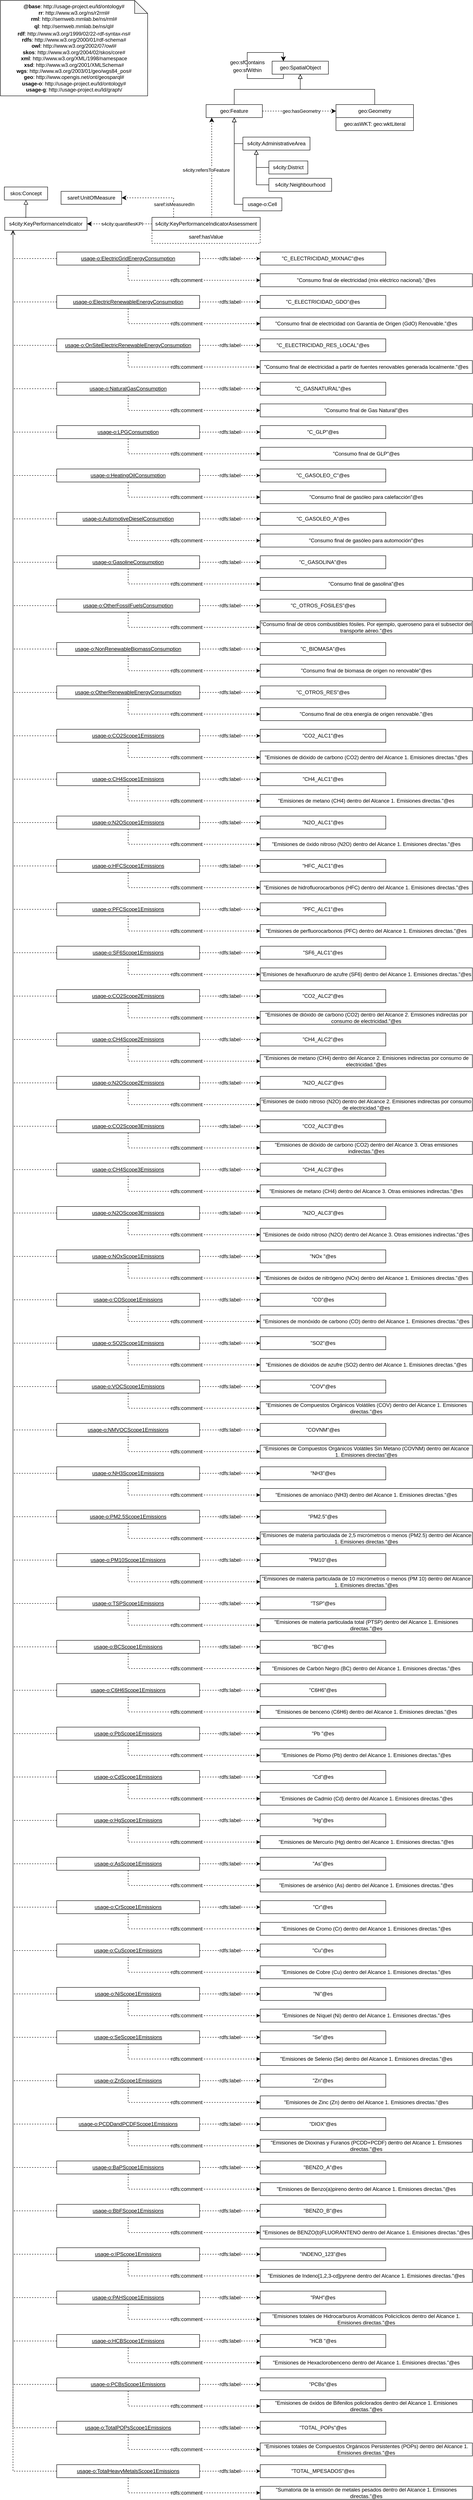 <mxfile>
    <diagram id="8UD5d60HDsAUgDDDRMJ2" name="Page-1">
        <mxGraphModel dx="1631" dy="708" grid="1" gridSize="10" guides="1" tooltips="1" connect="1" arrows="1" fold="1" page="1" pageScale="1" pageWidth="850" pageHeight="1100" math="0" shadow="0">
            <root>
                <mxCell id="0"/>
                <mxCell id="1" parent="0"/>
                <mxCell id="2" value="&lt;div&gt;&lt;b&gt;@base&lt;/b&gt;: http://usage-project.eu/ld/ontology#&lt;/div&gt;&lt;div&gt;&lt;b style=&quot;background-color: initial;&quot;&gt;rr&lt;/b&gt;&lt;span style=&quot;background-color: initial;&quot;&gt;: http://www.w3.org/ns/r2rml#&lt;/span&gt;&lt;br&gt;&lt;/div&gt;&lt;div&gt;&lt;div style=&quot;border-color: var(--border-color);&quot;&gt;&lt;b&gt;rml&lt;/b&gt;: http://semweb.mmlab.be/ns/rml#&lt;/div&gt;&lt;div style=&quot;border-color: var(--border-color);&quot;&gt;&lt;div style=&quot;line-height: 19px;&quot;&gt;&lt;div style=&quot;&quot;&gt;&lt;b&gt;ql&lt;/b&gt;: http://semweb.mmlab.be/ns/ql#&lt;/div&gt;&lt;div style=&quot;&quot;&gt;&lt;/div&gt;&lt;/div&gt;&lt;/div&gt;&lt;div style=&quot;border-color: var(--border-color);&quot;&gt;&lt;b&gt;rdf&lt;/b&gt;: http://www.w3.org/1999/02/22-rdf-syntax-ns#&lt;/div&gt;&lt;div style=&quot;border-color: var(--border-color);&quot;&gt;&lt;b&gt;rdfs&lt;/b&gt;: http://www.w3.org/2000/01/rdf-schema#&lt;/div&gt;&lt;div style=&quot;border-color: var(--border-color);&quot;&gt;&lt;span style=&quot;background-color: initial;&quot;&gt;&lt;b&gt;owl&lt;/b&gt;: http://www.w3.org/2002/07/owl#&lt;/span&gt;&lt;br&gt;&lt;/div&gt;&lt;div style=&quot;border-color: var(--border-color);&quot;&gt;&lt;b&gt;skos&lt;/b&gt;: http://www.w3.org/2004/02/skos/core#&lt;/div&gt;&lt;div style=&quot;border-color: var(--border-color);&quot;&gt;&lt;b&gt;xml&lt;/b&gt;: http://www.w3.org/XML/1998/namespace&lt;/div&gt;&lt;div style=&quot;border-color: var(--border-color);&quot;&gt;&lt;b&gt;xsd&lt;/b&gt;: http://www.w3.org/2001/XMLSchema#&lt;/div&gt;&lt;div style=&quot;border-color: var(--border-color);&quot;&gt;&lt;span style=&quot;background-color: initial;&quot;&gt;&lt;b&gt;wgs&lt;/b&gt;: http://www.w3.org/2003/01/geo/wgs84_pos#&lt;/span&gt;&lt;br&gt;&lt;/div&gt;&lt;div style=&quot;border-color: var(--border-color);&quot;&gt;&lt;b style=&quot;background-color: initial;&quot;&gt;geo&lt;/b&gt;&lt;span style=&quot;background-color: initial;&quot;&gt;: http://www.opengis.net/ont/geosparql#&lt;/span&gt;&lt;br&gt;&lt;/div&gt;&lt;div style=&quot;border-color: var(--border-color);&quot;&gt;&lt;div style=&quot;border-color: var(--border-color);&quot;&gt;&lt;b style=&quot;border-color: var(--border-color);&quot;&gt;usage-o&lt;/b&gt;: http://usage-project.eu/ld/ontology#&lt;/div&gt;&lt;/div&gt;&lt;div style=&quot;border-color: var(--border-color);&quot;&gt;&lt;span style=&quot;background-color: initial;&quot;&gt;&lt;b&gt;usage-g&lt;/b&gt;: http://usage-project.eu/ld/graph/&lt;/span&gt;&lt;br&gt;&lt;/div&gt;&lt;/div&gt;" style="shape=note;whiteSpace=wrap;html=1;backgroundOutline=1;darkOpacity=0.05;" parent="1" vertex="1">
                    <mxGeometry x="20" y="20" width="340" height="220" as="geometry"/>
                </mxCell>
                <mxCell id="45" value="geo:asWKT: geo:wktLiteral" style="rounded=0;whiteSpace=wrap;html=1;snapToPoint=1;points=[[0.1,0],[0.2,0],[0.3,0],[0.4,0],[0.5,0],[0.6,0],[0.7,0],[0.8,0],[0.9,0],[0,0.1],[0,0.3],[0,0.5],[0,0.7],[0,0.9],[0.1,1],[0.2,1],[0.3,1],[0.4,1],[0.5,1],[0.6,1],[0.7,1],[0.8,1],[0.9,1],[1,0.1],[1,0.3],[1,0.5],[1,0.7],[1,0.9]];" parent="1" vertex="1">
                    <mxGeometry x="795" y="290.0" width="179" height="30" as="geometry"/>
                </mxCell>
                <mxCell id="46" value="geo:Geometry" style="rounded=0;whiteSpace=wrap;html=1;snapToPoint=1;points=[[0.1,0],[0.2,0],[0.3,0],[0.4,0],[0.5,0],[0.6,0],[0.7,0],[0.8,0],[0.9,0],[0,0.1],[0,0.3],[0,0.5],[0,0.7],[0,0.9],[0.1,1],[0.2,1],[0.3,1],[0.4,1],[0.5,1],[0.6,1],[0.7,1],[0.8,1],[0.9,1],[1,0.1],[1,0.3],[1,0.5],[1,0.7],[1,0.9]];" parent="1" vertex="1">
                    <mxGeometry x="795" y="260.0" width="179" height="30" as="geometry"/>
                </mxCell>
                <mxCell id="48" value="geo:Feature" style="rounded=0;whiteSpace=wrap;html=1;snapToPoint=1;points=[[0.1,0],[0.2,0],[0.3,0],[0.4,0],[0.5,0],[0.6,0],[0.7,0],[0.8,0],[0.9,0],[0,0.1],[0,0.3],[0,0.5],[0,0.7],[0,0.9],[0.1,1],[0.2,1],[0.3,1],[0.4,1],[0.5,1],[0.6,1],[0.7,1],[0.8,1],[0.9,1],[1,0.1],[1,0.3],[1,0.5],[1,0.7],[1,0.9]];" parent="1" vertex="1">
                    <mxGeometry x="495" y="260" width="130" height="30" as="geometry"/>
                </mxCell>
                <mxCell id="49" value="s4city:KeyPerformanceIndicator" style="rounded=0;whiteSpace=wrap;html=1;snapToPoint=1;points=[[0.1,0],[0.2,0],[0.3,0],[0.4,0],[0.5,0],[0.6,0],[0.7,0],[0.8,0],[0.9,0],[0,0.1],[0,0.3],[0,0.5],[0,0.7],[0,0.9],[0.1,1],[0.2,1],[0.3,1],[0.4,1],[0.5,1],[0.6,1],[0.7,1],[0.8,1],[0.9,1],[1,0.1],[1,0.3],[1,0.5],[1,0.7],[1,0.9]];" parent="1" vertex="1">
                    <mxGeometry x="30" y="520" width="190" height="30" as="geometry"/>
                </mxCell>
                <mxCell id="51" value="" style="endArrow=classic;html=1;exitX=1;exitY=0.5;exitDx=0;exitDy=0;entryX=0;entryY=0.5;entryDx=0;entryDy=0;endSize=8;dashed=1;arcSize=0;" parent="1" source="48" target="46" edge="1">
                    <mxGeometry width="50" height="50" relative="1" as="geometry">
                        <mxPoint x="495" y="528.33" as="sourcePoint"/>
                        <mxPoint x="707.0" y="528.33" as="targetPoint"/>
                    </mxGeometry>
                </mxCell>
                <mxCell id="52" value="&lt;div&gt;geo:hasGeometry&lt;/div&gt;" style="edgeLabel;html=1;align=center;verticalAlign=middle;resizable=0;points=[];" parent="51" vertex="1" connectable="0">
                    <mxGeometry x="-0.191" y="-1" relative="1" as="geometry">
                        <mxPoint x="21" y="-1" as="offset"/>
                    </mxGeometry>
                </mxCell>
                <mxCell id="53" value="" style="endArrow=classic;html=1;exitX=0.552;exitY=0.053;exitDx=0;exitDy=0;entryX=0.1;entryY=1;entryDx=0;entryDy=0;endSize=8;dashed=1;arcSize=0;exitPerimeter=0;" parent="1" source="56" target="48" edge="1">
                    <mxGeometry width="50" height="50" relative="1" as="geometry">
                        <mxPoint x="495" y="460" as="sourcePoint"/>
                        <mxPoint x="740" y="355" as="targetPoint"/>
                    </mxGeometry>
                </mxCell>
                <mxCell id="54" value="&lt;div&gt;s4city:refersToFeature&lt;/div&gt;" style="edgeLabel;html=1;align=center;verticalAlign=middle;resizable=0;points=[];" parent="53" vertex="1" connectable="0">
                    <mxGeometry x="-0.191" y="-1" relative="1" as="geometry">
                        <mxPoint x="-14" y="-17" as="offset"/>
                    </mxGeometry>
                </mxCell>
                <mxCell id="55" value="saref:hasValue" style="rounded=0;whiteSpace=wrap;html=1;snapToPoint=1;points=[[0.1,0],[0.2,0],[0.3,0],[0.4,0],[0.5,0],[0.6,0],[0.7,0],[0.8,0],[0.9,0],[0,0.1],[0,0.3],[0,0.5],[0,0.7],[0,0.9],[0.1,1],[0.2,1],[0.3,1],[0.4,1],[0.5,1],[0.6,1],[0.7,1],[0.8,1],[0.9,1],[1,0.1],[1,0.3],[1,0.5],[1,0.7],[1,0.9]];dashed=1;" parent="1" vertex="1">
                    <mxGeometry x="370" y="550" width="250" height="30" as="geometry"/>
                </mxCell>
                <mxCell id="56" value="s4city:KeyPerformanceIndicatorAssessment" style="rounded=0;whiteSpace=wrap;html=1;snapToPoint=1;points=[[0.1,0],[0.2,0],[0.3,0],[0.4,0],[0.5,0],[0.6,0],[0.7,0],[0.8,0],[0.9,0],[0,0.1],[0,0.3],[0,0.5],[0,0.7],[0,0.9],[0.1,1],[0.2,1],[0.3,1],[0.4,1],[0.5,1],[0.6,1],[0.7,1],[0.8,1],[0.9,1],[1,0.1],[1,0.3],[1,0.5],[1,0.7],[1,0.9]];" parent="1" vertex="1">
                    <mxGeometry x="370" y="520" width="250" height="30" as="geometry"/>
                </mxCell>
                <mxCell id="57" value="" style="endArrow=classic;html=1;exitX=0;exitY=0.5;exitDx=0;exitDy=0;entryX=1;entryY=0.5;entryDx=0;entryDy=0;endSize=8;dashed=1;arcSize=0;" parent="1" source="56" target="49" edge="1">
                    <mxGeometry width="50" height="50" relative="1" as="geometry">
                        <mxPoint x="505" y="530" as="sourcePoint"/>
                        <mxPoint x="505" y="420" as="targetPoint"/>
                    </mxGeometry>
                </mxCell>
                <mxCell id="58" value="&lt;div&gt;s4city:quantifiesKPI&lt;/div&gt;" style="edgeLabel;html=1;align=center;verticalAlign=middle;resizable=0;points=[];" parent="57" vertex="1" connectable="0">
                    <mxGeometry x="-0.191" y="-1" relative="1" as="geometry">
                        <mxPoint x="-9" y="1" as="offset"/>
                    </mxGeometry>
                </mxCell>
                <mxCell id="59" value="saref:UnitOfMeasure" style="rounded=0;whiteSpace=wrap;html=1;snapToPoint=1;points=[[0.1,0],[0.2,0],[0.3,0],[0.4,0],[0.5,0],[0.6,0],[0.7,0],[0.8,0],[0.9,0],[0,0.1],[0,0.3],[0,0.5],[0,0.7],[0,0.9],[0.1,1],[0.2,1],[0.3,1],[0.4,1],[0.5,1],[0.6,1],[0.7,1],[0.8,1],[0.9,1],[1,0.1],[1,0.3],[1,0.5],[1,0.7],[1,0.9]];" parent="1" vertex="1">
                    <mxGeometry x="160" y="460" width="140" height="30" as="geometry"/>
                </mxCell>
                <mxCell id="61" value="" style="endArrow=classic;html=1;exitX=0.2;exitY=0;exitDx=0;exitDy=0;entryX=1;entryY=0.5;entryDx=0;entryDy=0;endSize=8;dashed=1;arcSize=0;edgeStyle=orthogonalEdgeStyle;" parent="1" source="56" target="59" edge="1">
                    <mxGeometry width="50" height="50" relative="1" as="geometry">
                        <mxPoint x="110" y="768.33" as="sourcePoint"/>
                        <mxPoint x="322.0" y="768.33" as="targetPoint"/>
                    </mxGeometry>
                </mxCell>
                <mxCell id="62" value="&lt;div&gt;saref:isMeasuredIn&lt;/div&gt;" style="edgeLabel;html=1;align=center;verticalAlign=middle;resizable=0;points=[];" parent="61" vertex="1" connectable="0">
                    <mxGeometry x="-0.191" y="-1" relative="1" as="geometry">
                        <mxPoint x="22" y="16" as="offset"/>
                    </mxGeometry>
                </mxCell>
                <mxCell id="79" value="" style="endArrow=block;html=1;fontColor=#000099;exitX=0;exitY=0.5;exitDx=0;exitDy=0;endFill=0;entryX=0.2;entryY=1;entryDx=0;entryDy=0;endSize=8;arcSize=0;edgeStyle=orthogonalEdgeStyle;" parent="1" source="81" target="80" edge="1">
                    <mxGeometry width="50" height="50" relative="1" as="geometry">
                        <mxPoint x="400" y="375" as="sourcePoint"/>
                        <mxPoint x="558.0" y="375" as="targetPoint"/>
                    </mxGeometry>
                </mxCell>
                <mxCell id="80" value="s4city:AdministrativeArea" style="rounded=0;whiteSpace=wrap;html=1;snapToPoint=1;points=[[0.1,0],[0.2,0],[0.3,0],[0.4,0],[0.5,0],[0.6,0],[0.7,0],[0.8,0],[0.9,0],[0,0.1],[0,0.3],[0,0.5],[0,0.7],[0,0.9],[0.1,1],[0.2,1],[0.3,1],[0.4,1],[0.5,1],[0.6,1],[0.7,1],[0.8,1],[0.9,1],[1,0.1],[1,0.3],[1,0.5],[1,0.7],[1,0.9]];" parent="1" vertex="1">
                    <mxGeometry x="580" y="335" width="155" height="30" as="geometry"/>
                </mxCell>
                <mxCell id="81" value="s4city:District" style="rounded=0;whiteSpace=wrap;html=1;snapToPoint=1;points=[[0.1,0],[0.2,0],[0.3,0],[0.4,0],[0.5,0],[0.6,0],[0.7,0],[0.8,0],[0.9,0],[0,0.1],[0,0.3],[0,0.5],[0,0.7],[0,0.9],[0.1,1],[0.2,1],[0.3,1],[0.4,1],[0.5,1],[0.6,1],[0.7,1],[0.8,1],[0.9,1],[1,0.1],[1,0.3],[1,0.5],[1,0.7],[1,0.9]];" parent="1" vertex="1">
                    <mxGeometry x="640" y="390" width="90" height="30" as="geometry"/>
                </mxCell>
                <mxCell id="82" value="s4city:Neighbourhood" style="rounded=0;whiteSpace=wrap;html=1;snapToPoint=1;points=[[0.1,0],[0.2,0],[0.3,0],[0.4,0],[0.5,0],[0.6,0],[0.7,0],[0.8,0],[0.9,0],[0,0.1],[0,0.3],[0,0.5],[0,0.7],[0,0.9],[0.1,1],[0.2,1],[0.3,1],[0.4,1],[0.5,1],[0.6,1],[0.7,1],[0.8,1],[0.9,1],[1,0.1],[1,0.3],[1,0.5],[1,0.7],[1,0.9]];" parent="1" vertex="1">
                    <mxGeometry x="640" y="430" width="145" height="30" as="geometry"/>
                </mxCell>
                <mxCell id="83" value="" style="endArrow=block;html=1;fontColor=#000099;exitX=0;exitY=0.5;exitDx=0;exitDy=0;endFill=0;entryX=0.2;entryY=1;entryDx=0;entryDy=0;endSize=8;arcSize=0;edgeStyle=orthogonalEdgeStyle;" parent="1" source="82" target="80" edge="1">
                    <mxGeometry width="50" height="50" relative="1" as="geometry">
                        <mxPoint x="500" y="445" as="sourcePoint"/>
                        <mxPoint x="775" y="435" as="targetPoint"/>
                    </mxGeometry>
                </mxCell>
                <mxCell id="84" value="" style="endArrow=block;html=1;fontColor=#000099;exitX=0;exitY=0.5;exitDx=0;exitDy=0;endFill=0;entryX=0.5;entryY=1;entryDx=0;entryDy=0;endSize=8;arcSize=0;edgeStyle=orthogonalEdgeStyle;" parent="1" source="80" target="48" edge="1">
                    <mxGeometry width="50" height="50" relative="1" as="geometry">
                        <mxPoint x="710" y="445" as="sourcePoint"/>
                        <mxPoint x="657.5" y="390" as="targetPoint"/>
                    </mxGeometry>
                </mxCell>
                <mxCell id="85" value="" style="endArrow=block;html=1;fontColor=#000099;exitX=0;exitY=0.5;exitDx=0;exitDy=0;endFill=0;endSize=8;arcSize=0;edgeStyle=orthogonalEdgeStyle;entryX=0.5;entryY=1;entryDx=0;entryDy=0;" parent="1" source="86" target="48" edge="1">
                    <mxGeometry width="50" height="50" relative="1" as="geometry">
                        <mxPoint x="710" y="585" as="sourcePoint"/>
                        <mxPoint x="560" y="380" as="targetPoint"/>
                    </mxGeometry>
                </mxCell>
                <mxCell id="86" value="usage-o:Cell" style="rounded=0;whiteSpace=wrap;html=1;snapToPoint=1;points=[[0.1,0],[0.2,0],[0.3,0],[0.4,0],[0.5,0],[0.6,0],[0.7,0],[0.8,0],[0.9,0],[0,0.1],[0,0.3],[0,0.5],[0,0.7],[0,0.9],[0.1,1],[0.2,1],[0.3,1],[0.4,1],[0.5,1],[0.6,1],[0.7,1],[0.8,1],[0.9,1],[1,0.1],[1,0.3],[1,0.5],[1,0.7],[1,0.9]];" parent="1" vertex="1">
                    <mxGeometry x="580" y="475" width="90" height="30" as="geometry"/>
                </mxCell>
                <mxCell id="87" value="&quot;&lt;span style=&quot;text-align: start;&quot;&gt;C_ELECTRICIDAD_MIXNAC&lt;/span&gt;&quot;@es" style="rounded=0;whiteSpace=wrap;html=1;snapToPoint=1;" parent="1" vertex="1">
                    <mxGeometry x="620" y="600" width="290" height="30" as="geometry"/>
                </mxCell>
                <mxCell id="88" value="rdfs:label" style="edgeStyle=orthogonalEdgeStyle;rounded=0;orthogonalLoop=1;jettySize=auto;html=1;exitX=1;exitY=0.5;exitDx=0;exitDy=0;fontSize=12;dashed=1;" parent="1" source="89" target="87" edge="1">
                    <mxGeometry relative="1" as="geometry"/>
                </mxCell>
                <mxCell id="89" value="&lt;u&gt;usage-o:ElectricGridEnergyConsumption&lt;/u&gt;" style="rounded=0;whiteSpace=wrap;html=1;snapToPoint=1;points=[[0.1,0],[0.2,0],[0.3,0],[0.4,0],[0.5,0],[0.6,0],[0.7,0],[0.8,0],[0.9,0],[0,0.1],[0,0.3],[0,0.5],[0,0.7],[0,0.9],[0.1,1],[0.2,1],[0.3,1],[0.4,1],[0.5,1],[0.6,1],[0.7,1],[0.8,1],[0.9,1],[1,0.1],[1,0.3],[1,0.5],[1,0.7],[1,0.9]];" parent="1" vertex="1">
                    <mxGeometry x="150" y="600" width="330" height="30" as="geometry"/>
                </mxCell>
                <mxCell id="90" value="rdfs:comment" style="edgeStyle=orthogonalEdgeStyle;rounded=0;orthogonalLoop=1;jettySize=auto;html=1;exitX=0.5;exitY=1;exitDx=0;exitDy=0;fontSize=12;entryX=0;entryY=0.5;entryDx=0;entryDy=0;dashed=1;" parent="1" source="89" target="91" edge="1">
                    <mxGeometry relative="1" as="geometry">
                        <mxPoint x="265" y="715" as="sourcePoint"/>
                    </mxGeometry>
                </mxCell>
                <mxCell id="91" value="&quot;Consumo final de electricidad (mix eléctrico nacional).&quot;@es" style="rounded=0;whiteSpace=wrap;html=1;snapToPoint=1;" parent="1" vertex="1">
                    <mxGeometry x="620" y="650" width="490" height="30" as="geometry"/>
                </mxCell>
                <mxCell id="92" value="" style="endArrow=open;html=1;fontColor=#000099;endFill=0;dashed=1;endSize=8;exitX=0;exitY=0.5;exitDx=0;exitDy=0;edgeStyle=orthogonalEdgeStyle;rounded=0;entryX=0.1;entryY=1;entryDx=0;entryDy=0;" parent="1" source="89" target="49" edge="1">
                    <mxGeometry width="50" height="50" relative="1" as="geometry">
                        <mxPoint x="310" y="770" as="sourcePoint"/>
                        <mxPoint x="100" y="570" as="targetPoint"/>
                    </mxGeometry>
                </mxCell>
                <mxCell id="93" value="&quot;&lt;span style=&quot;text-align: start;&quot;&gt;C_ELECTRICIDAD_GDO&lt;/span&gt;&quot;@es" style="rounded=0;whiteSpace=wrap;html=1;snapToPoint=1;" parent="1" vertex="1">
                    <mxGeometry x="620" y="700" width="290" height="30" as="geometry"/>
                </mxCell>
                <mxCell id="94" value="rdfs:label" style="edgeStyle=orthogonalEdgeStyle;rounded=0;orthogonalLoop=1;jettySize=auto;html=1;exitX=1;exitY=0.5;exitDx=0;exitDy=0;fontSize=12;dashed=1;" parent="1" source="95" target="93" edge="1">
                    <mxGeometry relative="1" as="geometry"/>
                </mxCell>
                <mxCell id="95" value="&lt;u&gt;usage-o:ElectricRenewableEnergyConsumption&lt;/u&gt;" style="rounded=0;whiteSpace=wrap;html=1;snapToPoint=1;points=[[0.1,0],[0.2,0],[0.3,0],[0.4,0],[0.5,0],[0.6,0],[0.7,0],[0.8,0],[0.9,0],[0,0.1],[0,0.3],[0,0.5],[0,0.7],[0,0.9],[0.1,1],[0.2,1],[0.3,1],[0.4,1],[0.5,1],[0.6,1],[0.7,1],[0.8,1],[0.9,1],[1,0.1],[1,0.3],[1,0.5],[1,0.7],[1,0.9]];" parent="1" vertex="1">
                    <mxGeometry x="150" y="700" width="330" height="30" as="geometry"/>
                </mxCell>
                <mxCell id="96" value="rdfs:comment" style="edgeStyle=orthogonalEdgeStyle;rounded=0;orthogonalLoop=1;jettySize=auto;html=1;exitX=0.5;exitY=1;exitDx=0;exitDy=0;fontSize=12;entryX=0;entryY=0.5;entryDx=0;entryDy=0;dashed=1;" parent="1" source="95" target="97" edge="1">
                    <mxGeometry relative="1" as="geometry">
                        <mxPoint x="265" y="815" as="sourcePoint"/>
                    </mxGeometry>
                </mxCell>
                <mxCell id="97" value="&quot;Consumo final de electricidad con Garantía de Origen (GdO) Renovable.&quot;@es" style="rounded=0;whiteSpace=wrap;html=1;snapToPoint=1;" parent="1" vertex="1">
                    <mxGeometry x="620" y="750" width="490" height="30" as="geometry"/>
                </mxCell>
                <mxCell id="98" value="" style="endArrow=open;html=1;fontColor=#000099;endFill=0;dashed=1;endSize=8;exitX=0;exitY=0.5;exitDx=0;exitDy=0;edgeStyle=orthogonalEdgeStyle;rounded=0;entryX=0.1;entryY=1;entryDx=0;entryDy=0;" parent="1" source="95" target="49" edge="1">
                    <mxGeometry width="50" height="50" relative="1" as="geometry">
                        <mxPoint x="310" y="770" as="sourcePoint"/>
                        <mxPoint x="100" y="570" as="targetPoint"/>
                    </mxGeometry>
                </mxCell>
                <mxCell id="99" value="&quot;&lt;span style=&quot;text-align: start;&quot;&gt;C_ELECTRICIDAD_RES_LOCAL&lt;/span&gt;&quot;@es" style="rounded=0;whiteSpace=wrap;html=1;snapToPoint=1;" parent="1" vertex="1">
                    <mxGeometry x="620" y="800" width="290" height="30" as="geometry"/>
                </mxCell>
                <mxCell id="100" value="rdfs:label" style="edgeStyle=orthogonalEdgeStyle;rounded=0;orthogonalLoop=1;jettySize=auto;html=1;exitX=1;exitY=0.5;exitDx=0;exitDy=0;fontSize=12;dashed=1;" parent="1" source="101" target="99" edge="1">
                    <mxGeometry relative="1" as="geometry"/>
                </mxCell>
                <mxCell id="101" value="&lt;u&gt;usage-o:OnSiteElectricRenewableEnergyConsumption&lt;/u&gt;" style="rounded=0;whiteSpace=wrap;html=1;snapToPoint=1;points=[[0.1,0],[0.2,0],[0.3,0],[0.4,0],[0.5,0],[0.6,0],[0.7,0],[0.8,0],[0.9,0],[0,0.1],[0,0.3],[0,0.5],[0,0.7],[0,0.9],[0.1,1],[0.2,1],[0.3,1],[0.4,1],[0.5,1],[0.6,1],[0.7,1],[0.8,1],[0.9,1],[1,0.1],[1,0.3],[1,0.5],[1,0.7],[1,0.9]];" parent="1" vertex="1">
                    <mxGeometry x="150" y="800" width="330" height="30" as="geometry"/>
                </mxCell>
                <mxCell id="102" value="rdfs:comment" style="edgeStyle=orthogonalEdgeStyle;rounded=0;orthogonalLoop=1;jettySize=auto;html=1;exitX=0.5;exitY=1;exitDx=0;exitDy=0;fontSize=12;entryX=0;entryY=0.5;entryDx=0;entryDy=0;dashed=1;" parent="1" source="101" target="103" edge="1">
                    <mxGeometry relative="1" as="geometry">
                        <mxPoint x="265" y="915" as="sourcePoint"/>
                    </mxGeometry>
                </mxCell>
                <mxCell id="103" value="&quot;Consumo final de electricidad a partir de fuentes renovables generada localmente.&quot;@es" style="rounded=0;whiteSpace=wrap;html=1;snapToPoint=1;" parent="1" vertex="1">
                    <mxGeometry x="620" y="850" width="490" height="30" as="geometry"/>
                </mxCell>
                <mxCell id="104" value="" style="endArrow=open;html=1;fontColor=#000099;endFill=0;dashed=1;endSize=8;exitX=0;exitY=0.5;exitDx=0;exitDy=0;edgeStyle=orthogonalEdgeStyle;rounded=0;entryX=0.1;entryY=1;entryDx=0;entryDy=0;" parent="1" source="101" target="49" edge="1">
                    <mxGeometry width="50" height="50" relative="1" as="geometry">
                        <mxPoint x="310" y="770" as="sourcePoint"/>
                        <mxPoint x="100" y="570" as="targetPoint"/>
                    </mxGeometry>
                </mxCell>
                <mxCell id="105" value="&quot;&lt;span style=&quot;text-align: start;&quot;&gt;C_GASNATURAL&lt;/span&gt;&quot;@es" style="rounded=0;whiteSpace=wrap;html=1;snapToPoint=1;" parent="1" vertex="1">
                    <mxGeometry x="620" y="900" width="290" height="30" as="geometry"/>
                </mxCell>
                <mxCell id="106" value="rdfs:label" style="edgeStyle=orthogonalEdgeStyle;rounded=0;orthogonalLoop=1;jettySize=auto;html=1;exitX=1;exitY=0.5;exitDx=0;exitDy=0;fontSize=12;dashed=1;" parent="1" source="107" target="105" edge="1">
                    <mxGeometry relative="1" as="geometry"/>
                </mxCell>
                <mxCell id="107" value="&lt;u&gt;usage-o:NaturalGasConsumption&lt;/u&gt;" style="rounded=0;whiteSpace=wrap;html=1;snapToPoint=1;points=[[0.1,0],[0.2,0],[0.3,0],[0.4,0],[0.5,0],[0.6,0],[0.7,0],[0.8,0],[0.9,0],[0,0.1],[0,0.3],[0,0.5],[0,0.7],[0,0.9],[0.1,1],[0.2,1],[0.3,1],[0.4,1],[0.5,1],[0.6,1],[0.7,1],[0.8,1],[0.9,1],[1,0.1],[1,0.3],[1,0.5],[1,0.7],[1,0.9]];" parent="1" vertex="1">
                    <mxGeometry x="150" y="900" width="330" height="30" as="geometry"/>
                </mxCell>
                <mxCell id="108" value="rdfs:comment" style="edgeStyle=orthogonalEdgeStyle;rounded=0;orthogonalLoop=1;jettySize=auto;html=1;exitX=0.5;exitY=1;exitDx=0;exitDy=0;fontSize=12;entryX=0;entryY=0.5;entryDx=0;entryDy=0;dashed=1;" parent="1" source="107" target="109" edge="1">
                    <mxGeometry relative="1" as="geometry">
                        <mxPoint x="265" y="1015" as="sourcePoint"/>
                    </mxGeometry>
                </mxCell>
                <mxCell id="109" value="&quot;Consumo final de Gas Natural&quot;@es" style="rounded=0;whiteSpace=wrap;html=1;snapToPoint=1;" parent="1" vertex="1">
                    <mxGeometry x="620" y="950" width="490" height="30" as="geometry"/>
                </mxCell>
                <mxCell id="110" value="" style="endArrow=open;html=1;fontColor=#000099;endFill=0;dashed=1;endSize=8;exitX=0;exitY=0.5;exitDx=0;exitDy=0;edgeStyle=orthogonalEdgeStyle;rounded=0;entryX=0.1;entryY=1;entryDx=0;entryDy=0;" parent="1" source="107" target="49" edge="1">
                    <mxGeometry width="50" height="50" relative="1" as="geometry">
                        <mxPoint x="310" y="770" as="sourcePoint"/>
                        <mxPoint x="100" y="570" as="targetPoint"/>
                    </mxGeometry>
                </mxCell>
                <mxCell id="111" value="&quot;&lt;span style=&quot;text-align: start;&quot;&gt;C_GLP&lt;/span&gt;&quot;@es" style="rounded=0;whiteSpace=wrap;html=1;snapToPoint=1;" parent="1" vertex="1">
                    <mxGeometry x="620" y="1000" width="290" height="30" as="geometry"/>
                </mxCell>
                <mxCell id="112" value="rdfs:label" style="edgeStyle=orthogonalEdgeStyle;rounded=0;orthogonalLoop=1;jettySize=auto;html=1;exitX=1;exitY=0.5;exitDx=0;exitDy=0;fontSize=12;dashed=1;" parent="1" source="113" target="111" edge="1">
                    <mxGeometry relative="1" as="geometry"/>
                </mxCell>
                <mxCell id="113" value="&lt;u&gt;usage-o:LPGConsumption&lt;/u&gt;" style="rounded=0;whiteSpace=wrap;html=1;snapToPoint=1;points=[[0.1,0],[0.2,0],[0.3,0],[0.4,0],[0.5,0],[0.6,0],[0.7,0],[0.8,0],[0.9,0],[0,0.1],[0,0.3],[0,0.5],[0,0.7],[0,0.9],[0.1,1],[0.2,1],[0.3,1],[0.4,1],[0.5,1],[0.6,1],[0.7,1],[0.8,1],[0.9,1],[1,0.1],[1,0.3],[1,0.5],[1,0.7],[1,0.9]];" parent="1" vertex="1">
                    <mxGeometry x="150" y="1000" width="330" height="30" as="geometry"/>
                </mxCell>
                <mxCell id="114" value="rdfs:comment" style="edgeStyle=orthogonalEdgeStyle;rounded=0;orthogonalLoop=1;jettySize=auto;html=1;exitX=0.5;exitY=1;exitDx=0;exitDy=0;fontSize=12;entryX=0;entryY=0.5;entryDx=0;entryDy=0;dashed=1;" parent="1" source="113" target="115" edge="1">
                    <mxGeometry relative="1" as="geometry">
                        <mxPoint x="265" y="1115" as="sourcePoint"/>
                    </mxGeometry>
                </mxCell>
                <mxCell id="115" value="&quot;Consumo final de GLP&quot;@es" style="rounded=0;whiteSpace=wrap;html=1;snapToPoint=1;" parent="1" vertex="1">
                    <mxGeometry x="620" y="1050" width="490" height="30" as="geometry"/>
                </mxCell>
                <mxCell id="116" value="" style="endArrow=open;html=1;fontColor=#000099;endFill=0;dashed=1;endSize=8;exitX=0;exitY=0.5;exitDx=0;exitDy=0;edgeStyle=orthogonalEdgeStyle;rounded=0;entryX=0.1;entryY=1;entryDx=0;entryDy=0;" parent="1" source="113" target="49" edge="1">
                    <mxGeometry width="50" height="50" relative="1" as="geometry">
                        <mxPoint x="310" y="770" as="sourcePoint"/>
                        <mxPoint x="100" y="570" as="targetPoint"/>
                    </mxGeometry>
                </mxCell>
                <mxCell id="117" value="&quot;&lt;span style=&quot;text-align: start;&quot;&gt;C_GASOLEO_C&lt;/span&gt;&quot;@es" style="rounded=0;whiteSpace=wrap;html=1;snapToPoint=1;" parent="1" vertex="1">
                    <mxGeometry x="620" y="1100" width="290" height="30" as="geometry"/>
                </mxCell>
                <mxCell id="118" value="rdfs:label" style="edgeStyle=orthogonalEdgeStyle;rounded=0;orthogonalLoop=1;jettySize=auto;html=1;exitX=1;exitY=0.5;exitDx=0;exitDy=0;fontSize=12;dashed=1;" parent="1" source="119" target="117" edge="1">
                    <mxGeometry relative="1" as="geometry"/>
                </mxCell>
                <mxCell id="119" value="&lt;u&gt;usage-o:HeatingOilConsumption&lt;/u&gt;" style="rounded=0;whiteSpace=wrap;html=1;snapToPoint=1;points=[[0.1,0],[0.2,0],[0.3,0],[0.4,0],[0.5,0],[0.6,0],[0.7,0],[0.8,0],[0.9,0],[0,0.1],[0,0.3],[0,0.5],[0,0.7],[0,0.9],[0.1,1],[0.2,1],[0.3,1],[0.4,1],[0.5,1],[0.6,1],[0.7,1],[0.8,1],[0.9,1],[1,0.1],[1,0.3],[1,0.5],[1,0.7],[1,0.9]];" parent="1" vertex="1">
                    <mxGeometry x="150" y="1100" width="330" height="30" as="geometry"/>
                </mxCell>
                <mxCell id="120" value="rdfs:comment" style="edgeStyle=orthogonalEdgeStyle;rounded=0;orthogonalLoop=1;jettySize=auto;html=1;exitX=0.5;exitY=1;exitDx=0;exitDy=0;fontSize=12;entryX=0;entryY=0.5;entryDx=0;entryDy=0;dashed=1;" parent="1" source="119" target="121" edge="1">
                    <mxGeometry relative="1" as="geometry">
                        <mxPoint x="265" y="1215" as="sourcePoint"/>
                    </mxGeometry>
                </mxCell>
                <mxCell id="121" value="&quot;Consumo final de gasóleo para calefacción&quot;@es" style="rounded=0;whiteSpace=wrap;html=1;snapToPoint=1;" parent="1" vertex="1">
                    <mxGeometry x="620" y="1150" width="490" height="30" as="geometry"/>
                </mxCell>
                <mxCell id="122" value="" style="endArrow=open;html=1;fontColor=#000099;endFill=0;dashed=1;endSize=8;exitX=0;exitY=0.5;exitDx=0;exitDy=0;edgeStyle=orthogonalEdgeStyle;rounded=0;entryX=0.1;entryY=1;entryDx=0;entryDy=0;" parent="1" source="119" target="49" edge="1">
                    <mxGeometry width="50" height="50" relative="1" as="geometry">
                        <mxPoint x="310" y="770" as="sourcePoint"/>
                        <mxPoint x="100" y="570" as="targetPoint"/>
                    </mxGeometry>
                </mxCell>
                <mxCell id="123" value="&quot;&lt;span style=&quot;text-align: start;&quot;&gt;C_GASOLEO_A&lt;/span&gt;&quot;@es" style="rounded=0;whiteSpace=wrap;html=1;snapToPoint=1;" parent="1" vertex="1">
                    <mxGeometry x="620" y="1200" width="290" height="30" as="geometry"/>
                </mxCell>
                <mxCell id="124" value="rdfs:label" style="edgeStyle=orthogonalEdgeStyle;rounded=0;orthogonalLoop=1;jettySize=auto;html=1;exitX=1;exitY=0.5;exitDx=0;exitDy=0;fontSize=12;dashed=1;" parent="1" source="125" target="123" edge="1">
                    <mxGeometry relative="1" as="geometry"/>
                </mxCell>
                <mxCell id="125" value="&lt;u&gt;usage-o:AutomotiveDieselConsumption&lt;/u&gt;" style="rounded=0;whiteSpace=wrap;html=1;snapToPoint=1;points=[[0.1,0],[0.2,0],[0.3,0],[0.4,0],[0.5,0],[0.6,0],[0.7,0],[0.8,0],[0.9,0],[0,0.1],[0,0.3],[0,0.5],[0,0.7],[0,0.9],[0.1,1],[0.2,1],[0.3,1],[0.4,1],[0.5,1],[0.6,1],[0.7,1],[0.8,1],[0.9,1],[1,0.1],[1,0.3],[1,0.5],[1,0.7],[1,0.9]];" parent="1" vertex="1">
                    <mxGeometry x="150" y="1200" width="330" height="30" as="geometry"/>
                </mxCell>
                <mxCell id="126" value="rdfs:comment" style="edgeStyle=orthogonalEdgeStyle;rounded=0;orthogonalLoop=1;jettySize=auto;html=1;exitX=0.5;exitY=1;exitDx=0;exitDy=0;fontSize=12;entryX=0;entryY=0.5;entryDx=0;entryDy=0;dashed=1;" parent="1" source="125" target="127" edge="1">
                    <mxGeometry relative="1" as="geometry">
                        <mxPoint x="265" y="1315" as="sourcePoint"/>
                    </mxGeometry>
                </mxCell>
                <mxCell id="127" value="&quot;Consumo final de gasóleo para automoción&quot;@es" style="rounded=0;whiteSpace=wrap;html=1;snapToPoint=1;" parent="1" vertex="1">
                    <mxGeometry x="620" y="1250" width="490" height="30" as="geometry"/>
                </mxCell>
                <mxCell id="128" value="" style="endArrow=open;html=1;fontColor=#000099;endFill=0;dashed=1;endSize=8;exitX=0;exitY=0.5;exitDx=0;exitDy=0;edgeStyle=orthogonalEdgeStyle;rounded=0;entryX=0.1;entryY=1;entryDx=0;entryDy=0;" parent="1" source="125" target="49" edge="1">
                    <mxGeometry width="50" height="50" relative="1" as="geometry">
                        <mxPoint x="310" y="770" as="sourcePoint"/>
                        <mxPoint x="100" y="570" as="targetPoint"/>
                    </mxGeometry>
                </mxCell>
                <mxCell id="129" value="&quot;&lt;span style=&quot;text-align: start;&quot;&gt;C_GASOLINA&lt;/span&gt;&quot;@es" style="rounded=0;whiteSpace=wrap;html=1;snapToPoint=1;" parent="1" vertex="1">
                    <mxGeometry x="620" y="1300" width="290" height="30" as="geometry"/>
                </mxCell>
                <mxCell id="130" value="rdfs:label" style="edgeStyle=orthogonalEdgeStyle;rounded=0;orthogonalLoop=1;jettySize=auto;html=1;exitX=1;exitY=0.5;exitDx=0;exitDy=0;fontSize=12;dashed=1;" parent="1" source="131" target="129" edge="1">
                    <mxGeometry relative="1" as="geometry"/>
                </mxCell>
                <mxCell id="131" value="&lt;u&gt;usage-o:GasolineConsumption&lt;/u&gt;" style="rounded=0;whiteSpace=wrap;html=1;snapToPoint=1;points=[[0.1,0],[0.2,0],[0.3,0],[0.4,0],[0.5,0],[0.6,0],[0.7,0],[0.8,0],[0.9,0],[0,0.1],[0,0.3],[0,0.5],[0,0.7],[0,0.9],[0.1,1],[0.2,1],[0.3,1],[0.4,1],[0.5,1],[0.6,1],[0.7,1],[0.8,1],[0.9,1],[1,0.1],[1,0.3],[1,0.5],[1,0.7],[1,0.9]];" parent="1" vertex="1">
                    <mxGeometry x="150" y="1300" width="330" height="30" as="geometry"/>
                </mxCell>
                <mxCell id="132" value="rdfs:comment" style="edgeStyle=orthogonalEdgeStyle;rounded=0;orthogonalLoop=1;jettySize=auto;html=1;exitX=0.5;exitY=1;exitDx=0;exitDy=0;fontSize=12;entryX=0;entryY=0.5;entryDx=0;entryDy=0;dashed=1;" parent="1" source="131" target="133" edge="1">
                    <mxGeometry relative="1" as="geometry">
                        <mxPoint x="265" y="1415" as="sourcePoint"/>
                    </mxGeometry>
                </mxCell>
                <mxCell id="133" value="&quot;Consumo final de gasolina&quot;@es" style="rounded=0;whiteSpace=wrap;html=1;snapToPoint=1;" parent="1" vertex="1">
                    <mxGeometry x="620" y="1350" width="490" height="30" as="geometry"/>
                </mxCell>
                <mxCell id="134" value="" style="endArrow=open;html=1;fontColor=#000099;endFill=0;dashed=1;endSize=8;exitX=0;exitY=0.5;exitDx=0;exitDy=0;edgeStyle=orthogonalEdgeStyle;rounded=0;entryX=0.1;entryY=1;entryDx=0;entryDy=0;" parent="1" source="131" target="49" edge="1">
                    <mxGeometry width="50" height="50" relative="1" as="geometry">
                        <mxPoint x="310" y="770" as="sourcePoint"/>
                        <mxPoint x="100" y="570" as="targetPoint"/>
                    </mxGeometry>
                </mxCell>
                <mxCell id="135" value="&quot;&lt;span style=&quot;text-align: start;&quot;&gt;C_OTROS_FOSILES&lt;/span&gt;&quot;@es" style="rounded=0;whiteSpace=wrap;html=1;snapToPoint=1;" parent="1" vertex="1">
                    <mxGeometry x="620" y="1400" width="290" height="30" as="geometry"/>
                </mxCell>
                <mxCell id="136" value="rdfs:label" style="edgeStyle=orthogonalEdgeStyle;rounded=0;orthogonalLoop=1;jettySize=auto;html=1;exitX=1;exitY=0.5;exitDx=0;exitDy=0;fontSize=12;dashed=1;" parent="1" source="137" target="135" edge="1">
                    <mxGeometry relative="1" as="geometry"/>
                </mxCell>
                <mxCell id="137" value="&lt;u&gt;usage-o:OtherFossilFuelsConsumption&lt;/u&gt;" style="rounded=0;whiteSpace=wrap;html=1;snapToPoint=1;points=[[0.1,0],[0.2,0],[0.3,0],[0.4,0],[0.5,0],[0.6,0],[0.7,0],[0.8,0],[0.9,0],[0,0.1],[0,0.3],[0,0.5],[0,0.7],[0,0.9],[0.1,1],[0.2,1],[0.3,1],[0.4,1],[0.5,1],[0.6,1],[0.7,1],[0.8,1],[0.9,1],[1,0.1],[1,0.3],[1,0.5],[1,0.7],[1,0.9]];" parent="1" vertex="1">
                    <mxGeometry x="150" y="1400" width="330" height="30" as="geometry"/>
                </mxCell>
                <mxCell id="138" value="rdfs:comment" style="edgeStyle=orthogonalEdgeStyle;rounded=0;orthogonalLoop=1;jettySize=auto;html=1;exitX=0.5;exitY=1;exitDx=0;exitDy=0;fontSize=12;entryX=0;entryY=0.5;entryDx=0;entryDy=0;dashed=1;" parent="1" source="137" target="139" edge="1">
                    <mxGeometry relative="1" as="geometry">
                        <mxPoint x="265" y="1515" as="sourcePoint"/>
                    </mxGeometry>
                </mxCell>
                <mxCell id="139" value="&quot;Consumo final de otros combustibles fósiles. Por ejemplo, queroseno para el subsector del transporte aéreo.&quot;@es" style="rounded=0;whiteSpace=wrap;html=1;snapToPoint=1;" parent="1" vertex="1">
                    <mxGeometry x="620" y="1450" width="490" height="30" as="geometry"/>
                </mxCell>
                <mxCell id="140" value="" style="endArrow=open;html=1;fontColor=#000099;endFill=0;dashed=1;endSize=8;exitX=0;exitY=0.5;exitDx=0;exitDy=0;edgeStyle=orthogonalEdgeStyle;rounded=0;entryX=0.1;entryY=1;entryDx=0;entryDy=0;" parent="1" source="137" target="49" edge="1">
                    <mxGeometry width="50" height="50" relative="1" as="geometry">
                        <mxPoint x="310" y="770" as="sourcePoint"/>
                        <mxPoint x="100" y="570" as="targetPoint"/>
                    </mxGeometry>
                </mxCell>
                <mxCell id="141" value="&quot;&lt;span style=&quot;text-align: start;&quot;&gt;C_BIOMASA&lt;/span&gt;&quot;@es" style="rounded=0;whiteSpace=wrap;html=1;snapToPoint=1;" parent="1" vertex="1">
                    <mxGeometry x="620" y="1500" width="290" height="30" as="geometry"/>
                </mxCell>
                <mxCell id="142" value="rdfs:label" style="edgeStyle=orthogonalEdgeStyle;rounded=0;orthogonalLoop=1;jettySize=auto;html=1;exitX=1;exitY=0.5;exitDx=0;exitDy=0;fontSize=12;dashed=1;" parent="1" source="143" target="141" edge="1">
                    <mxGeometry relative="1" as="geometry"/>
                </mxCell>
                <mxCell id="143" value="&lt;u&gt;usage-o:NonRenewableBiomassConsumption&lt;/u&gt;" style="rounded=0;whiteSpace=wrap;html=1;snapToPoint=1;points=[[0.1,0],[0.2,0],[0.3,0],[0.4,0],[0.5,0],[0.6,0],[0.7,0],[0.8,0],[0.9,0],[0,0.1],[0,0.3],[0,0.5],[0,0.7],[0,0.9],[0.1,1],[0.2,1],[0.3,1],[0.4,1],[0.5,1],[0.6,1],[0.7,1],[0.8,1],[0.9,1],[1,0.1],[1,0.3],[1,0.5],[1,0.7],[1,0.9]];" parent="1" vertex="1">
                    <mxGeometry x="150" y="1500" width="330" height="30" as="geometry"/>
                </mxCell>
                <mxCell id="144" value="rdfs:comment" style="edgeStyle=orthogonalEdgeStyle;rounded=0;orthogonalLoop=1;jettySize=auto;html=1;exitX=0.5;exitY=1;exitDx=0;exitDy=0;fontSize=12;entryX=0;entryY=0.5;entryDx=0;entryDy=0;dashed=1;" parent="1" source="143" target="145" edge="1">
                    <mxGeometry relative="1" as="geometry">
                        <mxPoint x="265" y="1615" as="sourcePoint"/>
                    </mxGeometry>
                </mxCell>
                <mxCell id="145" value="&quot;Consumo final de biomasa de origen no renovable&quot;@es" style="rounded=0;whiteSpace=wrap;html=1;snapToPoint=1;" parent="1" vertex="1">
                    <mxGeometry x="620" y="1550" width="490" height="30" as="geometry"/>
                </mxCell>
                <mxCell id="146" value="" style="endArrow=open;html=1;fontColor=#000099;endFill=0;dashed=1;endSize=8;exitX=0;exitY=0.5;exitDx=0;exitDy=0;edgeStyle=orthogonalEdgeStyle;rounded=0;entryX=0.1;entryY=1;entryDx=0;entryDy=0;" parent="1" source="143" target="49" edge="1">
                    <mxGeometry width="50" height="50" relative="1" as="geometry">
                        <mxPoint x="310" y="770" as="sourcePoint"/>
                        <mxPoint x="100" y="570" as="targetPoint"/>
                    </mxGeometry>
                </mxCell>
                <mxCell id="147" value="&quot;&lt;span style=&quot;text-align: start;&quot;&gt;C_OTROS_RES&lt;/span&gt;&quot;@es" style="rounded=0;whiteSpace=wrap;html=1;snapToPoint=1;" parent="1" vertex="1">
                    <mxGeometry x="620" y="1600" width="290" height="30" as="geometry"/>
                </mxCell>
                <mxCell id="148" value="rdfs:label" style="edgeStyle=orthogonalEdgeStyle;rounded=0;orthogonalLoop=1;jettySize=auto;html=1;exitX=1;exitY=0.5;exitDx=0;exitDy=0;fontSize=12;dashed=1;" parent="1" source="149" target="147" edge="1">
                    <mxGeometry relative="1" as="geometry"/>
                </mxCell>
                <mxCell id="149" value="&lt;u&gt;usage-o:OtherRenewableEnergyConsumption&lt;/u&gt;" style="rounded=0;whiteSpace=wrap;html=1;snapToPoint=1;points=[[0.1,0],[0.2,0],[0.3,0],[0.4,0],[0.5,0],[0.6,0],[0.7,0],[0.8,0],[0.9,0],[0,0.1],[0,0.3],[0,0.5],[0,0.7],[0,0.9],[0.1,1],[0.2,1],[0.3,1],[0.4,1],[0.5,1],[0.6,1],[0.7,1],[0.8,1],[0.9,1],[1,0.1],[1,0.3],[1,0.5],[1,0.7],[1,0.9]];" parent="1" vertex="1">
                    <mxGeometry x="150" y="1600" width="330" height="30" as="geometry"/>
                </mxCell>
                <mxCell id="150" value="rdfs:comment" style="edgeStyle=orthogonalEdgeStyle;rounded=0;orthogonalLoop=1;jettySize=auto;html=1;exitX=0.5;exitY=1;exitDx=0;exitDy=0;fontSize=12;entryX=0;entryY=0.5;entryDx=0;entryDy=0;dashed=1;" parent="1" source="149" target="151" edge="1">
                    <mxGeometry relative="1" as="geometry">
                        <mxPoint x="265" y="1715" as="sourcePoint"/>
                    </mxGeometry>
                </mxCell>
                <mxCell id="151" value="&quot;Consumo final de otra energía de origen renovable.&quot;@es" style="rounded=0;whiteSpace=wrap;html=1;snapToPoint=1;" parent="1" vertex="1">
                    <mxGeometry x="620" y="1650" width="490" height="30" as="geometry"/>
                </mxCell>
                <mxCell id="152" value="" style="endArrow=open;html=1;fontColor=#000099;endFill=0;dashed=1;endSize=8;exitX=0;exitY=0.5;exitDx=0;exitDy=0;edgeStyle=orthogonalEdgeStyle;rounded=0;entryX=0.1;entryY=1;entryDx=0;entryDy=0;" parent="1" source="149" target="49" edge="1">
                    <mxGeometry width="50" height="50" relative="1" as="geometry">
                        <mxPoint x="310" y="770" as="sourcePoint"/>
                        <mxPoint x="100" y="570" as="targetPoint"/>
                    </mxGeometry>
                </mxCell>
                <mxCell id="153" value="&quot;&lt;span style=&quot;text-align: start;&quot;&gt;CO2_ALC1&lt;/span&gt;&quot;@es" style="rounded=0;whiteSpace=wrap;html=1;snapToPoint=1;" parent="1" vertex="1">
                    <mxGeometry x="620" y="1700" width="290" height="30" as="geometry"/>
                </mxCell>
                <mxCell id="154" value="rdfs:label" style="edgeStyle=orthogonalEdgeStyle;rounded=0;orthogonalLoop=1;jettySize=auto;html=1;exitX=1;exitY=0.5;exitDx=0;exitDy=0;fontSize=12;dashed=1;" parent="1" source="155" target="153" edge="1">
                    <mxGeometry relative="1" as="geometry"/>
                </mxCell>
                <mxCell id="155" value="&lt;u&gt;usage-o:CO2Scope1Emissions&lt;/u&gt;" style="rounded=0;whiteSpace=wrap;html=1;snapToPoint=1;points=[[0.1,0],[0.2,0],[0.3,0],[0.4,0],[0.5,0],[0.6,0],[0.7,0],[0.8,0],[0.9,0],[0,0.1],[0,0.3],[0,0.5],[0,0.7],[0,0.9],[0.1,1],[0.2,1],[0.3,1],[0.4,1],[0.5,1],[0.6,1],[0.7,1],[0.8,1],[0.9,1],[1,0.1],[1,0.3],[1,0.5],[1,0.7],[1,0.9]];" parent="1" vertex="1">
                    <mxGeometry x="150" y="1700" width="330" height="30" as="geometry"/>
                </mxCell>
                <mxCell id="156" value="rdfs:comment" style="edgeStyle=orthogonalEdgeStyle;rounded=0;orthogonalLoop=1;jettySize=auto;html=1;exitX=0.5;exitY=1;exitDx=0;exitDy=0;fontSize=12;entryX=0;entryY=0.5;entryDx=0;entryDy=0;dashed=1;" parent="1" source="155" target="157" edge="1">
                    <mxGeometry relative="1" as="geometry">
                        <mxPoint x="265" y="1815" as="sourcePoint"/>
                    </mxGeometry>
                </mxCell>
                <mxCell id="157" value="&quot;Emisiones de dióxido de carbono (CO2) dentro del Alcance 1. Emisiones directas.&quot;@es" style="rounded=0;whiteSpace=wrap;html=1;snapToPoint=1;" parent="1" vertex="1">
                    <mxGeometry x="620" y="1750" width="490" height="30" as="geometry"/>
                </mxCell>
                <mxCell id="158" value="" style="endArrow=open;html=1;fontColor=#000099;endFill=0;dashed=1;endSize=8;exitX=0;exitY=0.5;exitDx=0;exitDy=0;edgeStyle=orthogonalEdgeStyle;rounded=0;entryX=0.1;entryY=1;entryDx=0;entryDy=0;" parent="1" source="155" target="49" edge="1">
                    <mxGeometry width="50" height="50" relative="1" as="geometry">
                        <mxPoint x="310" y="770" as="sourcePoint"/>
                        <mxPoint x="100" y="570" as="targetPoint"/>
                    </mxGeometry>
                </mxCell>
                <mxCell id="159" value="&quot;&lt;span style=&quot;text-align: start;&quot;&gt;CH4_ALC1&lt;/span&gt;&quot;@es" style="rounded=0;whiteSpace=wrap;html=1;snapToPoint=1;" parent="1" vertex="1">
                    <mxGeometry x="620" y="1800" width="290" height="30" as="geometry"/>
                </mxCell>
                <mxCell id="160" value="rdfs:label" style="edgeStyle=orthogonalEdgeStyle;rounded=0;orthogonalLoop=1;jettySize=auto;html=1;exitX=1;exitY=0.5;exitDx=0;exitDy=0;fontSize=12;dashed=1;" parent="1" source="161" target="159" edge="1">
                    <mxGeometry relative="1" as="geometry"/>
                </mxCell>
                <mxCell id="161" value="&lt;u&gt;usage-o:CH4Scope1Emissions&lt;/u&gt;" style="rounded=0;whiteSpace=wrap;html=1;snapToPoint=1;points=[[0.1,0],[0.2,0],[0.3,0],[0.4,0],[0.5,0],[0.6,0],[0.7,0],[0.8,0],[0.9,0],[0,0.1],[0,0.3],[0,0.5],[0,0.7],[0,0.9],[0.1,1],[0.2,1],[0.3,1],[0.4,1],[0.5,1],[0.6,1],[0.7,1],[0.8,1],[0.9,1],[1,0.1],[1,0.3],[1,0.5],[1,0.7],[1,0.9]];" parent="1" vertex="1">
                    <mxGeometry x="150" y="1800" width="330" height="30" as="geometry"/>
                </mxCell>
                <mxCell id="162" value="rdfs:comment" style="edgeStyle=orthogonalEdgeStyle;rounded=0;orthogonalLoop=1;jettySize=auto;html=1;exitX=0.5;exitY=1;exitDx=0;exitDy=0;fontSize=12;entryX=0;entryY=0.5;entryDx=0;entryDy=0;dashed=1;" parent="1" source="161" target="163" edge="1">
                    <mxGeometry relative="1" as="geometry">
                        <mxPoint x="265" y="1915" as="sourcePoint"/>
                    </mxGeometry>
                </mxCell>
                <mxCell id="163" value="&quot;Emisiones de metano (CH4) dentro del Alcance 1. Emisiones directas.&quot;@es" style="rounded=0;whiteSpace=wrap;html=1;snapToPoint=1;" parent="1" vertex="1">
                    <mxGeometry x="620" y="1850" width="490" height="30" as="geometry"/>
                </mxCell>
                <mxCell id="164" value="" style="endArrow=open;html=1;fontColor=#000099;endFill=0;dashed=1;endSize=8;exitX=0;exitY=0.5;exitDx=0;exitDy=0;edgeStyle=orthogonalEdgeStyle;rounded=0;entryX=0.1;entryY=1;entryDx=0;entryDy=0;" parent="1" source="161" target="49" edge="1">
                    <mxGeometry width="50" height="50" relative="1" as="geometry">
                        <mxPoint x="310" y="770" as="sourcePoint"/>
                        <mxPoint x="100" y="570" as="targetPoint"/>
                    </mxGeometry>
                </mxCell>
                <mxCell id="165" value="&quot;&lt;span style=&quot;text-align: start;&quot;&gt;N2O_ALC1&lt;/span&gt;&quot;@es" style="rounded=0;whiteSpace=wrap;html=1;snapToPoint=1;" parent="1" vertex="1">
                    <mxGeometry x="620" y="1900" width="290" height="30" as="geometry"/>
                </mxCell>
                <mxCell id="166" value="rdfs:label" style="edgeStyle=orthogonalEdgeStyle;rounded=0;orthogonalLoop=1;jettySize=auto;html=1;exitX=1;exitY=0.5;exitDx=0;exitDy=0;fontSize=12;dashed=1;" parent="1" source="167" target="165" edge="1">
                    <mxGeometry relative="1" as="geometry"/>
                </mxCell>
                <mxCell id="167" value="&lt;u&gt;usage-o:N2OScope1Emissions&lt;/u&gt;" style="rounded=0;whiteSpace=wrap;html=1;snapToPoint=1;points=[[0.1,0],[0.2,0],[0.3,0],[0.4,0],[0.5,0],[0.6,0],[0.7,0],[0.8,0],[0.9,0],[0,0.1],[0,0.3],[0,0.5],[0,0.7],[0,0.9],[0.1,1],[0.2,1],[0.3,1],[0.4,1],[0.5,1],[0.6,1],[0.7,1],[0.8,1],[0.9,1],[1,0.1],[1,0.3],[1,0.5],[1,0.7],[1,0.9]];" parent="1" vertex="1">
                    <mxGeometry x="150" y="1900" width="330" height="30" as="geometry"/>
                </mxCell>
                <mxCell id="168" value="rdfs:comment" style="edgeStyle=orthogonalEdgeStyle;rounded=0;orthogonalLoop=1;jettySize=auto;html=1;exitX=0.5;exitY=1;exitDx=0;exitDy=0;fontSize=12;entryX=0;entryY=0.5;entryDx=0;entryDy=0;dashed=1;" parent="1" source="167" target="169" edge="1">
                    <mxGeometry relative="1" as="geometry">
                        <mxPoint x="265" y="2015" as="sourcePoint"/>
                    </mxGeometry>
                </mxCell>
                <mxCell id="169" value="&quot;Emisiones de óxido nitroso (N2O) dentro del Alcance 1. Emisiones directas.&quot;@es" style="rounded=0;whiteSpace=wrap;html=1;snapToPoint=1;" parent="1" vertex="1">
                    <mxGeometry x="620" y="1950" width="490" height="30" as="geometry"/>
                </mxCell>
                <mxCell id="170" value="" style="endArrow=open;html=1;fontColor=#000099;endFill=0;dashed=1;endSize=8;exitX=0;exitY=0.5;exitDx=0;exitDy=0;edgeStyle=orthogonalEdgeStyle;rounded=0;entryX=0.1;entryY=1;entryDx=0;entryDy=0;" parent="1" source="167" target="49" edge="1">
                    <mxGeometry width="50" height="50" relative="1" as="geometry">
                        <mxPoint x="310" y="770" as="sourcePoint"/>
                        <mxPoint x="100" y="570" as="targetPoint"/>
                    </mxGeometry>
                </mxCell>
                <mxCell id="171" value="&quot;&lt;span style=&quot;text-align: start;&quot;&gt;HFC_ALC1&lt;/span&gt;&quot;@es" style="rounded=0;whiteSpace=wrap;html=1;snapToPoint=1;" parent="1" vertex="1">
                    <mxGeometry x="620" y="2000" width="290" height="30" as="geometry"/>
                </mxCell>
                <mxCell id="172" value="rdfs:label" style="edgeStyle=orthogonalEdgeStyle;rounded=0;orthogonalLoop=1;jettySize=auto;html=1;exitX=1;exitY=0.5;exitDx=0;exitDy=0;fontSize=12;dashed=1;" parent="1" source="173" target="171" edge="1">
                    <mxGeometry relative="1" as="geometry"/>
                </mxCell>
                <mxCell id="173" value="&lt;u&gt;usage-o:HFCScope1Emissions&lt;/u&gt;" style="rounded=0;whiteSpace=wrap;html=1;snapToPoint=1;points=[[0.1,0],[0.2,0],[0.3,0],[0.4,0],[0.5,0],[0.6,0],[0.7,0],[0.8,0],[0.9,0],[0,0.1],[0,0.3],[0,0.5],[0,0.7],[0,0.9],[0.1,1],[0.2,1],[0.3,1],[0.4,1],[0.5,1],[0.6,1],[0.7,1],[0.8,1],[0.9,1],[1,0.1],[1,0.3],[1,0.5],[1,0.7],[1,0.9]];" parent="1" vertex="1">
                    <mxGeometry x="150" y="2000" width="330" height="30" as="geometry"/>
                </mxCell>
                <mxCell id="174" value="rdfs:comment" style="edgeStyle=orthogonalEdgeStyle;rounded=0;orthogonalLoop=1;jettySize=auto;html=1;exitX=0.5;exitY=1;exitDx=0;exitDy=0;fontSize=12;entryX=0;entryY=0.5;entryDx=0;entryDy=0;dashed=1;" parent="1" source="173" target="175" edge="1">
                    <mxGeometry relative="1" as="geometry">
                        <mxPoint x="265" y="2115" as="sourcePoint"/>
                    </mxGeometry>
                </mxCell>
                <mxCell id="175" value="&quot;Emisiones de hidrofluorocarbonos (HFC) dentro del Alcance 1. Emisiones directas.&quot;@es" style="rounded=0;whiteSpace=wrap;html=1;snapToPoint=1;" parent="1" vertex="1">
                    <mxGeometry x="620" y="2050" width="490" height="30" as="geometry"/>
                </mxCell>
                <mxCell id="176" value="" style="endArrow=open;html=1;fontColor=#000099;endFill=0;dashed=1;endSize=8;exitX=0;exitY=0.5;exitDx=0;exitDy=0;edgeStyle=orthogonalEdgeStyle;rounded=0;entryX=0.1;entryY=1;entryDx=0;entryDy=0;" parent="1" source="173" target="49" edge="1">
                    <mxGeometry width="50" height="50" relative="1" as="geometry">
                        <mxPoint x="310" y="770" as="sourcePoint"/>
                        <mxPoint x="100" y="570" as="targetPoint"/>
                    </mxGeometry>
                </mxCell>
                <mxCell id="177" value="&quot;&lt;span style=&quot;text-align: start;&quot;&gt;PFC_ALC1&lt;/span&gt;&quot;@es" style="rounded=0;whiteSpace=wrap;html=1;snapToPoint=1;" parent="1" vertex="1">
                    <mxGeometry x="620" y="2100" width="290" height="30" as="geometry"/>
                </mxCell>
                <mxCell id="178" value="rdfs:label" style="edgeStyle=orthogonalEdgeStyle;rounded=0;orthogonalLoop=1;jettySize=auto;html=1;exitX=1;exitY=0.5;exitDx=0;exitDy=0;fontSize=12;dashed=1;" parent="1" source="179" target="177" edge="1">
                    <mxGeometry relative="1" as="geometry"/>
                </mxCell>
                <mxCell id="179" value="&lt;u&gt;usage-o:PFCScope1Emissions&lt;/u&gt;" style="rounded=0;whiteSpace=wrap;html=1;snapToPoint=1;points=[[0.1,0],[0.2,0],[0.3,0],[0.4,0],[0.5,0],[0.6,0],[0.7,0],[0.8,0],[0.9,0],[0,0.1],[0,0.3],[0,0.5],[0,0.7],[0,0.9],[0.1,1],[0.2,1],[0.3,1],[0.4,1],[0.5,1],[0.6,1],[0.7,1],[0.8,1],[0.9,1],[1,0.1],[1,0.3],[1,0.5],[1,0.7],[1,0.9]];" parent="1" vertex="1">
                    <mxGeometry x="150" y="2100" width="330" height="30" as="geometry"/>
                </mxCell>
                <mxCell id="180" value="rdfs:comment" style="edgeStyle=orthogonalEdgeStyle;rounded=0;orthogonalLoop=1;jettySize=auto;html=1;exitX=0.5;exitY=1;exitDx=0;exitDy=0;fontSize=12;entryX=0;entryY=0.5;entryDx=0;entryDy=0;dashed=1;" parent="1" source="179" target="181" edge="1">
                    <mxGeometry relative="1" as="geometry">
                        <mxPoint x="265" y="2215" as="sourcePoint"/>
                    </mxGeometry>
                </mxCell>
                <mxCell id="181" value="&quot;Emisiones de perfluorocarbonos (PFC) dentro del Alcance 1. Emisiones directas.&quot;@es" style="rounded=0;whiteSpace=wrap;html=1;snapToPoint=1;" parent="1" vertex="1">
                    <mxGeometry x="620" y="2150" width="490" height="30" as="geometry"/>
                </mxCell>
                <mxCell id="182" value="" style="endArrow=open;html=1;fontColor=#000099;endFill=0;dashed=1;endSize=8;exitX=0;exitY=0.5;exitDx=0;exitDy=0;edgeStyle=orthogonalEdgeStyle;rounded=0;entryX=0.1;entryY=1;entryDx=0;entryDy=0;" parent="1" source="179" target="49" edge="1">
                    <mxGeometry width="50" height="50" relative="1" as="geometry">
                        <mxPoint x="310" y="770" as="sourcePoint"/>
                        <mxPoint x="100" y="570" as="targetPoint"/>
                    </mxGeometry>
                </mxCell>
                <mxCell id="183" value="&quot;&lt;span style=&quot;text-align: start;&quot;&gt;SF6_ALC1&lt;/span&gt;&quot;@es" style="rounded=0;whiteSpace=wrap;html=1;snapToPoint=1;" parent="1" vertex="1">
                    <mxGeometry x="620" y="2200" width="290" height="30" as="geometry"/>
                </mxCell>
                <mxCell id="184" value="rdfs:label" style="edgeStyle=orthogonalEdgeStyle;rounded=0;orthogonalLoop=1;jettySize=auto;html=1;exitX=1;exitY=0.5;exitDx=0;exitDy=0;fontSize=12;dashed=1;" parent="1" source="185" target="183" edge="1">
                    <mxGeometry relative="1" as="geometry"/>
                </mxCell>
                <mxCell id="185" value="&lt;u&gt;usage-o:SF6Scope1Emissions&lt;/u&gt;" style="rounded=0;whiteSpace=wrap;html=1;snapToPoint=1;points=[[0.1,0],[0.2,0],[0.3,0],[0.4,0],[0.5,0],[0.6,0],[0.7,0],[0.8,0],[0.9,0],[0,0.1],[0,0.3],[0,0.5],[0,0.7],[0,0.9],[0.1,1],[0.2,1],[0.3,1],[0.4,1],[0.5,1],[0.6,1],[0.7,1],[0.8,1],[0.9,1],[1,0.1],[1,0.3],[1,0.5],[1,0.7],[1,0.9]];" parent="1" vertex="1">
                    <mxGeometry x="150" y="2200" width="330" height="30" as="geometry"/>
                </mxCell>
                <mxCell id="186" value="rdfs:comment" style="edgeStyle=orthogonalEdgeStyle;rounded=0;orthogonalLoop=1;jettySize=auto;html=1;exitX=0.5;exitY=1;exitDx=0;exitDy=0;fontSize=12;entryX=0;entryY=0.5;entryDx=0;entryDy=0;dashed=1;" parent="1" source="185" target="187" edge="1">
                    <mxGeometry relative="1" as="geometry">
                        <mxPoint x="265" y="2315" as="sourcePoint"/>
                    </mxGeometry>
                </mxCell>
                <mxCell id="187" value="&quot;Emisiones de hexafluoruro de azufre (SF6) dentro del Alcance 1. Emisiones directas.&quot;@es" style="rounded=0;whiteSpace=wrap;html=1;snapToPoint=1;" parent="1" vertex="1">
                    <mxGeometry x="620" y="2250" width="490" height="30" as="geometry"/>
                </mxCell>
                <mxCell id="188" value="" style="endArrow=open;html=1;fontColor=#000099;endFill=0;dashed=1;endSize=8;exitX=0;exitY=0.5;exitDx=0;exitDy=0;edgeStyle=orthogonalEdgeStyle;rounded=0;entryX=0.1;entryY=1;entryDx=0;entryDy=0;" parent="1" source="185" target="49" edge="1">
                    <mxGeometry width="50" height="50" relative="1" as="geometry">
                        <mxPoint x="310" y="770" as="sourcePoint"/>
                        <mxPoint x="100" y="570" as="targetPoint"/>
                    </mxGeometry>
                </mxCell>
                <mxCell id="189" value="&quot;&lt;span style=&quot;text-align: start;&quot;&gt;CO2_ALC2&lt;/span&gt;&quot;@es" style="rounded=0;whiteSpace=wrap;html=1;snapToPoint=1;" parent="1" vertex="1">
                    <mxGeometry x="620" y="2300" width="290" height="30" as="geometry"/>
                </mxCell>
                <mxCell id="190" value="rdfs:label" style="edgeStyle=orthogonalEdgeStyle;rounded=0;orthogonalLoop=1;jettySize=auto;html=1;exitX=1;exitY=0.5;exitDx=0;exitDy=0;fontSize=12;dashed=1;" parent="1" source="191" target="189" edge="1">
                    <mxGeometry relative="1" as="geometry"/>
                </mxCell>
                <mxCell id="191" value="&lt;u&gt;usage-o:CO2Scope2Emissions&lt;/u&gt;" style="rounded=0;whiteSpace=wrap;html=1;snapToPoint=1;points=[[0.1,0],[0.2,0],[0.3,0],[0.4,0],[0.5,0],[0.6,0],[0.7,0],[0.8,0],[0.9,0],[0,0.1],[0,0.3],[0,0.5],[0,0.7],[0,0.9],[0.1,1],[0.2,1],[0.3,1],[0.4,1],[0.5,1],[0.6,1],[0.7,1],[0.8,1],[0.9,1],[1,0.1],[1,0.3],[1,0.5],[1,0.7],[1,0.9]];" parent="1" vertex="1">
                    <mxGeometry x="150" y="2300" width="330" height="30" as="geometry"/>
                </mxCell>
                <mxCell id="192" value="rdfs:comment" style="edgeStyle=orthogonalEdgeStyle;rounded=0;orthogonalLoop=1;jettySize=auto;html=1;exitX=0.5;exitY=1;exitDx=0;exitDy=0;fontSize=12;entryX=0;entryY=0.5;entryDx=0;entryDy=0;dashed=1;" parent="1" source="191" target="193" edge="1">
                    <mxGeometry relative="1" as="geometry">
                        <mxPoint x="265" y="2415" as="sourcePoint"/>
                    </mxGeometry>
                </mxCell>
                <mxCell id="193" value="&quot;Emisiones de dióxido de carbono (CO2) dentro del Alcance 2. Emisiones indirectas por consumo de electricidad.&quot;@es" style="rounded=0;whiteSpace=wrap;html=1;snapToPoint=1;" parent="1" vertex="1">
                    <mxGeometry x="620" y="2350" width="490" height="30" as="geometry"/>
                </mxCell>
                <mxCell id="194" value="" style="endArrow=open;html=1;fontColor=#000099;endFill=0;dashed=1;endSize=8;exitX=0;exitY=0.5;exitDx=0;exitDy=0;edgeStyle=orthogonalEdgeStyle;rounded=0;entryX=0.1;entryY=1;entryDx=0;entryDy=0;" parent="1" source="191" target="49" edge="1">
                    <mxGeometry width="50" height="50" relative="1" as="geometry">
                        <mxPoint x="310" y="770" as="sourcePoint"/>
                        <mxPoint x="100" y="570" as="targetPoint"/>
                    </mxGeometry>
                </mxCell>
                <mxCell id="195" value="&quot;&lt;span style=&quot;text-align: start;&quot;&gt;CH4_ALC2&lt;/span&gt;&quot;@es" style="rounded=0;whiteSpace=wrap;html=1;snapToPoint=1;" parent="1" vertex="1">
                    <mxGeometry x="620" y="2400" width="290" height="30" as="geometry"/>
                </mxCell>
                <mxCell id="196" value="rdfs:label" style="edgeStyle=orthogonalEdgeStyle;rounded=0;orthogonalLoop=1;jettySize=auto;html=1;exitX=1;exitY=0.5;exitDx=0;exitDy=0;fontSize=12;dashed=1;" parent="1" source="197" target="195" edge="1">
                    <mxGeometry relative="1" as="geometry"/>
                </mxCell>
                <mxCell id="197" value="&lt;u&gt;usage-o:CH4Scope2Emissions&lt;/u&gt;" style="rounded=0;whiteSpace=wrap;html=1;snapToPoint=1;points=[[0.1,0],[0.2,0],[0.3,0],[0.4,0],[0.5,0],[0.6,0],[0.7,0],[0.8,0],[0.9,0],[0,0.1],[0,0.3],[0,0.5],[0,0.7],[0,0.9],[0.1,1],[0.2,1],[0.3,1],[0.4,1],[0.5,1],[0.6,1],[0.7,1],[0.8,1],[0.9,1],[1,0.1],[1,0.3],[1,0.5],[1,0.7],[1,0.9]];" parent="1" vertex="1">
                    <mxGeometry x="150" y="2400" width="330" height="30" as="geometry"/>
                </mxCell>
                <mxCell id="198" value="rdfs:comment" style="edgeStyle=orthogonalEdgeStyle;rounded=0;orthogonalLoop=1;jettySize=auto;html=1;exitX=0.5;exitY=1;exitDx=0;exitDy=0;fontSize=12;entryX=0;entryY=0.5;entryDx=0;entryDy=0;dashed=1;" parent="1" source="197" target="199" edge="1">
                    <mxGeometry relative="1" as="geometry">
                        <mxPoint x="265" y="2515" as="sourcePoint"/>
                    </mxGeometry>
                </mxCell>
                <mxCell id="199" value="&quot;Emisiones de metano (CH4) dentro del Alcance 2. Emisiones indirectas por consumo de electricidad.&quot;@es" style="rounded=0;whiteSpace=wrap;html=1;snapToPoint=1;" parent="1" vertex="1">
                    <mxGeometry x="620" y="2450" width="490" height="30" as="geometry"/>
                </mxCell>
                <mxCell id="200" value="" style="endArrow=open;html=1;fontColor=#000099;endFill=0;dashed=1;endSize=8;exitX=0;exitY=0.5;exitDx=0;exitDy=0;edgeStyle=orthogonalEdgeStyle;rounded=0;entryX=0.1;entryY=1;entryDx=0;entryDy=0;" parent="1" source="197" target="49" edge="1">
                    <mxGeometry width="50" height="50" relative="1" as="geometry">
                        <mxPoint x="310" y="770" as="sourcePoint"/>
                        <mxPoint x="100" y="570" as="targetPoint"/>
                    </mxGeometry>
                </mxCell>
                <mxCell id="201" value="&quot;&lt;span style=&quot;text-align: start;&quot;&gt;N2O_ALC2&lt;/span&gt;&quot;@es" style="rounded=0;whiteSpace=wrap;html=1;snapToPoint=1;" parent="1" vertex="1">
                    <mxGeometry x="620" y="2500" width="290" height="30" as="geometry"/>
                </mxCell>
                <mxCell id="202" value="rdfs:label" style="edgeStyle=orthogonalEdgeStyle;rounded=0;orthogonalLoop=1;jettySize=auto;html=1;exitX=1;exitY=0.5;exitDx=0;exitDy=0;fontSize=12;dashed=1;" parent="1" source="203" target="201" edge="1">
                    <mxGeometry relative="1" as="geometry"/>
                </mxCell>
                <mxCell id="203" value="&lt;u&gt;usage-o:N2OScope2Emissions&lt;/u&gt;" style="rounded=0;whiteSpace=wrap;html=1;snapToPoint=1;points=[[0.1,0],[0.2,0],[0.3,0],[0.4,0],[0.5,0],[0.6,0],[0.7,0],[0.8,0],[0.9,0],[0,0.1],[0,0.3],[0,0.5],[0,0.7],[0,0.9],[0.1,1],[0.2,1],[0.3,1],[0.4,1],[0.5,1],[0.6,1],[0.7,1],[0.8,1],[0.9,1],[1,0.1],[1,0.3],[1,0.5],[1,0.7],[1,0.9]];" parent="1" vertex="1">
                    <mxGeometry x="150" y="2500" width="330" height="30" as="geometry"/>
                </mxCell>
                <mxCell id="204" value="rdfs:comment" style="edgeStyle=orthogonalEdgeStyle;rounded=0;orthogonalLoop=1;jettySize=auto;html=1;exitX=0.5;exitY=1;exitDx=0;exitDy=0;fontSize=12;entryX=0;entryY=0.5;entryDx=0;entryDy=0;dashed=1;" parent="1" source="203" target="205" edge="1">
                    <mxGeometry relative="1" as="geometry">
                        <mxPoint x="265" y="2615" as="sourcePoint"/>
                    </mxGeometry>
                </mxCell>
                <mxCell id="205" value="&quot;Emisiones de óxido nitroso (N2O) dentro del Alcance 2. Emisiones indirectas por consumo de electricidad.&quot;@es" style="rounded=0;whiteSpace=wrap;html=1;snapToPoint=1;" parent="1" vertex="1">
                    <mxGeometry x="620" y="2550" width="490" height="30" as="geometry"/>
                </mxCell>
                <mxCell id="206" value="" style="endArrow=open;html=1;fontColor=#000099;endFill=0;dashed=1;endSize=8;exitX=0;exitY=0.5;exitDx=0;exitDy=0;edgeStyle=orthogonalEdgeStyle;rounded=0;entryX=0.1;entryY=1;entryDx=0;entryDy=0;" parent="1" source="203" target="49" edge="1">
                    <mxGeometry width="50" height="50" relative="1" as="geometry">
                        <mxPoint x="310" y="770" as="sourcePoint"/>
                        <mxPoint x="100" y="570" as="targetPoint"/>
                    </mxGeometry>
                </mxCell>
                <mxCell id="207" value="&quot;&lt;span style=&quot;text-align: start;&quot;&gt;CO2_ALC3&lt;/span&gt;&quot;@es" style="rounded=0;whiteSpace=wrap;html=1;snapToPoint=1;" parent="1" vertex="1">
                    <mxGeometry x="620" y="2600" width="290" height="30" as="geometry"/>
                </mxCell>
                <mxCell id="208" value="rdfs:label" style="edgeStyle=orthogonalEdgeStyle;rounded=0;orthogonalLoop=1;jettySize=auto;html=1;exitX=1;exitY=0.5;exitDx=0;exitDy=0;fontSize=12;dashed=1;" parent="1" source="209" target="207" edge="1">
                    <mxGeometry relative="1" as="geometry"/>
                </mxCell>
                <mxCell id="209" value="&lt;u&gt;usage-o:CO2Scope3Emissions&lt;/u&gt;" style="rounded=0;whiteSpace=wrap;html=1;snapToPoint=1;points=[[0.1,0],[0.2,0],[0.3,0],[0.4,0],[0.5,0],[0.6,0],[0.7,0],[0.8,0],[0.9,0],[0,0.1],[0,0.3],[0,0.5],[0,0.7],[0,0.9],[0.1,1],[0.2,1],[0.3,1],[0.4,1],[0.5,1],[0.6,1],[0.7,1],[0.8,1],[0.9,1],[1,0.1],[1,0.3],[1,0.5],[1,0.7],[1,0.9]];" parent="1" vertex="1">
                    <mxGeometry x="150" y="2600" width="330" height="30" as="geometry"/>
                </mxCell>
                <mxCell id="210" value="rdfs:comment" style="edgeStyle=orthogonalEdgeStyle;rounded=0;orthogonalLoop=1;jettySize=auto;html=1;exitX=0.5;exitY=1;exitDx=0;exitDy=0;fontSize=12;entryX=0;entryY=0.5;entryDx=0;entryDy=0;dashed=1;" parent="1" source="209" target="211" edge="1">
                    <mxGeometry relative="1" as="geometry">
                        <mxPoint x="265" y="2715" as="sourcePoint"/>
                    </mxGeometry>
                </mxCell>
                <mxCell id="211" value="&quot;Emisiones de dióxido de carbono (CO2) dentro del Alcance 3. Otras emisiones indirectas.&quot;@es" style="rounded=0;whiteSpace=wrap;html=1;snapToPoint=1;" parent="1" vertex="1">
                    <mxGeometry x="620" y="2650" width="490" height="30" as="geometry"/>
                </mxCell>
                <mxCell id="212" value="" style="endArrow=open;html=1;fontColor=#000099;endFill=0;dashed=1;endSize=8;exitX=0;exitY=0.5;exitDx=0;exitDy=0;edgeStyle=orthogonalEdgeStyle;rounded=0;entryX=0.1;entryY=1;entryDx=0;entryDy=0;" parent="1" source="209" target="49" edge="1">
                    <mxGeometry width="50" height="50" relative="1" as="geometry">
                        <mxPoint x="310" y="770" as="sourcePoint"/>
                        <mxPoint x="100" y="570" as="targetPoint"/>
                    </mxGeometry>
                </mxCell>
                <mxCell id="213" value="&quot;&lt;span style=&quot;text-align: start;&quot;&gt;CH4_ALC3&lt;/span&gt;&quot;@es" style="rounded=0;whiteSpace=wrap;html=1;snapToPoint=1;" parent="1" vertex="1">
                    <mxGeometry x="620" y="2700" width="290" height="30" as="geometry"/>
                </mxCell>
                <mxCell id="214" value="rdfs:label" style="edgeStyle=orthogonalEdgeStyle;rounded=0;orthogonalLoop=1;jettySize=auto;html=1;exitX=1;exitY=0.5;exitDx=0;exitDy=0;fontSize=12;dashed=1;" parent="1" source="215" target="213" edge="1">
                    <mxGeometry relative="1" as="geometry"/>
                </mxCell>
                <mxCell id="215" value="&lt;u&gt;usage-o:CH4Scope3Emissions&lt;/u&gt;" style="rounded=0;whiteSpace=wrap;html=1;snapToPoint=1;points=[[0.1,0],[0.2,0],[0.3,0],[0.4,0],[0.5,0],[0.6,0],[0.7,0],[0.8,0],[0.9,0],[0,0.1],[0,0.3],[0,0.5],[0,0.7],[0,0.9],[0.1,1],[0.2,1],[0.3,1],[0.4,1],[0.5,1],[0.6,1],[0.7,1],[0.8,1],[0.9,1],[1,0.1],[1,0.3],[1,0.5],[1,0.7],[1,0.9]];" parent="1" vertex="1">
                    <mxGeometry x="150" y="2700" width="330" height="30" as="geometry"/>
                </mxCell>
                <mxCell id="216" value="rdfs:comment" style="edgeStyle=orthogonalEdgeStyle;rounded=0;orthogonalLoop=1;jettySize=auto;html=1;exitX=0.5;exitY=1;exitDx=0;exitDy=0;fontSize=12;entryX=0;entryY=0.5;entryDx=0;entryDy=0;dashed=1;" parent="1" source="215" target="217" edge="1">
                    <mxGeometry relative="1" as="geometry">
                        <mxPoint x="265" y="2815" as="sourcePoint"/>
                    </mxGeometry>
                </mxCell>
                <mxCell id="217" value="&quot;Emisiones de metano (CH4) dentro del Alcance 3. Otras emisiones indirectas.&quot;@es" style="rounded=0;whiteSpace=wrap;html=1;snapToPoint=1;" parent="1" vertex="1">
                    <mxGeometry x="620" y="2750" width="490" height="30" as="geometry"/>
                </mxCell>
                <mxCell id="218" value="" style="endArrow=open;html=1;fontColor=#000099;endFill=0;dashed=1;endSize=8;exitX=0;exitY=0.5;exitDx=0;exitDy=0;edgeStyle=orthogonalEdgeStyle;rounded=0;entryX=0.1;entryY=1;entryDx=0;entryDy=0;" parent="1" source="215" target="49" edge="1">
                    <mxGeometry width="50" height="50" relative="1" as="geometry">
                        <mxPoint x="310" y="770" as="sourcePoint"/>
                        <mxPoint x="100" y="570" as="targetPoint"/>
                    </mxGeometry>
                </mxCell>
                <mxCell id="219" value="&quot;&lt;span style=&quot;text-align: start;&quot;&gt;N2O_ALC3&lt;/span&gt;&quot;@es" style="rounded=0;whiteSpace=wrap;html=1;snapToPoint=1;" parent="1" vertex="1">
                    <mxGeometry x="620" y="2800" width="290" height="30" as="geometry"/>
                </mxCell>
                <mxCell id="220" value="rdfs:label" style="edgeStyle=orthogonalEdgeStyle;rounded=0;orthogonalLoop=1;jettySize=auto;html=1;exitX=1;exitY=0.5;exitDx=0;exitDy=0;fontSize=12;dashed=1;" parent="1" source="221" target="219" edge="1">
                    <mxGeometry relative="1" as="geometry"/>
                </mxCell>
                <mxCell id="221" value="&lt;u&gt;usage-o:N2OScope3Emissions&lt;/u&gt;" style="rounded=0;whiteSpace=wrap;html=1;snapToPoint=1;points=[[0.1,0],[0.2,0],[0.3,0],[0.4,0],[0.5,0],[0.6,0],[0.7,0],[0.8,0],[0.9,0],[0,0.1],[0,0.3],[0,0.5],[0,0.7],[0,0.9],[0.1,1],[0.2,1],[0.3,1],[0.4,1],[0.5,1],[0.6,1],[0.7,1],[0.8,1],[0.9,1],[1,0.1],[1,0.3],[1,0.5],[1,0.7],[1,0.9]];" parent="1" vertex="1">
                    <mxGeometry x="150" y="2800" width="330" height="30" as="geometry"/>
                </mxCell>
                <mxCell id="222" value="rdfs:comment" style="edgeStyle=orthogonalEdgeStyle;rounded=0;orthogonalLoop=1;jettySize=auto;html=1;exitX=0.5;exitY=1;exitDx=0;exitDy=0;fontSize=12;entryX=0;entryY=0.5;entryDx=0;entryDy=0;dashed=1;" parent="1" source="221" target="223" edge="1">
                    <mxGeometry relative="1" as="geometry">
                        <mxPoint x="265" y="2915" as="sourcePoint"/>
                    </mxGeometry>
                </mxCell>
                <mxCell id="223" value="&quot;Emisiones de óxido nitroso (N2O) dentro del Alcance 3. Otras emisiones indirectas.&quot;@es" style="rounded=0;whiteSpace=wrap;html=1;snapToPoint=1;" parent="1" vertex="1">
                    <mxGeometry x="620" y="2850" width="490" height="30" as="geometry"/>
                </mxCell>
                <mxCell id="224" value="" style="endArrow=open;html=1;fontColor=#000099;endFill=0;dashed=1;endSize=8;exitX=0;exitY=0.5;exitDx=0;exitDy=0;edgeStyle=orthogonalEdgeStyle;rounded=0;entryX=0.1;entryY=1;entryDx=0;entryDy=0;" parent="1" source="221" target="49" edge="1">
                    <mxGeometry width="50" height="50" relative="1" as="geometry">
                        <mxPoint x="310" y="770" as="sourcePoint"/>
                        <mxPoint x="100" y="570" as="targetPoint"/>
                    </mxGeometry>
                </mxCell>
                <mxCell id="225" value="&quot;&lt;span style=&quot;text-align: start;&quot;&gt;NOx &lt;/span&gt;&quot;@es" style="rounded=0;whiteSpace=wrap;html=1;snapToPoint=1;" parent="1" vertex="1">
                    <mxGeometry x="620" y="2900" width="290" height="30" as="geometry"/>
                </mxCell>
                <mxCell id="226" value="rdfs:label" style="edgeStyle=orthogonalEdgeStyle;rounded=0;orthogonalLoop=1;jettySize=auto;html=1;exitX=1;exitY=0.5;exitDx=0;exitDy=0;fontSize=12;dashed=1;" parent="1" source="227" target="225" edge="1">
                    <mxGeometry relative="1" as="geometry"/>
                </mxCell>
                <mxCell id="227" value="&lt;u&gt;usage-o:NOxScope1Emissions&lt;/u&gt;" style="rounded=0;whiteSpace=wrap;html=1;snapToPoint=1;points=[[0.1,0],[0.2,0],[0.3,0],[0.4,0],[0.5,0],[0.6,0],[0.7,0],[0.8,0],[0.9,0],[0,0.1],[0,0.3],[0,0.5],[0,0.7],[0,0.9],[0.1,1],[0.2,1],[0.3,1],[0.4,1],[0.5,1],[0.6,1],[0.7,1],[0.8,1],[0.9,1],[1,0.1],[1,0.3],[1,0.5],[1,0.7],[1,0.9]];" parent="1" vertex="1">
                    <mxGeometry x="150" y="2900" width="330" height="30" as="geometry"/>
                </mxCell>
                <mxCell id="228" value="rdfs:comment" style="edgeStyle=orthogonalEdgeStyle;rounded=0;orthogonalLoop=1;jettySize=auto;html=1;exitX=0.5;exitY=1;exitDx=0;exitDy=0;fontSize=12;entryX=0;entryY=0.5;entryDx=0;entryDy=0;dashed=1;" parent="1" source="227" target="229" edge="1">
                    <mxGeometry relative="1" as="geometry">
                        <mxPoint x="265" y="3015" as="sourcePoint"/>
                    </mxGeometry>
                </mxCell>
                <mxCell id="229" value="&quot;Emisiones de óxidos de nitrógeno (NOx) dentro del Alcance 1. Emisiones directas.&quot;@es" style="rounded=0;whiteSpace=wrap;html=1;snapToPoint=1;" parent="1" vertex="1">
                    <mxGeometry x="620" y="2950" width="490" height="30" as="geometry"/>
                </mxCell>
                <mxCell id="230" value="" style="endArrow=open;html=1;fontColor=#000099;endFill=0;dashed=1;endSize=8;exitX=0;exitY=0.5;exitDx=0;exitDy=0;edgeStyle=orthogonalEdgeStyle;rounded=0;entryX=0.1;entryY=1;entryDx=0;entryDy=0;" parent="1" source="227" target="49" edge="1">
                    <mxGeometry width="50" height="50" relative="1" as="geometry">
                        <mxPoint x="310" y="770" as="sourcePoint"/>
                        <mxPoint x="100" y="570" as="targetPoint"/>
                    </mxGeometry>
                </mxCell>
                <mxCell id="231" value="&quot;&lt;span style=&quot;text-align: start;&quot;&gt;CO&lt;/span&gt;&quot;@es" style="rounded=0;whiteSpace=wrap;html=1;snapToPoint=1;" parent="1" vertex="1">
                    <mxGeometry x="620" y="3000" width="290" height="30" as="geometry"/>
                </mxCell>
                <mxCell id="232" value="rdfs:label" style="edgeStyle=orthogonalEdgeStyle;rounded=0;orthogonalLoop=1;jettySize=auto;html=1;exitX=1;exitY=0.5;exitDx=0;exitDy=0;fontSize=12;dashed=1;" parent="1" source="233" target="231" edge="1">
                    <mxGeometry relative="1" as="geometry"/>
                </mxCell>
                <mxCell id="233" value="&lt;u&gt;usage-o:COScope1Emissions&lt;/u&gt;" style="rounded=0;whiteSpace=wrap;html=1;snapToPoint=1;points=[[0.1,0],[0.2,0],[0.3,0],[0.4,0],[0.5,0],[0.6,0],[0.7,0],[0.8,0],[0.9,0],[0,0.1],[0,0.3],[0,0.5],[0,0.7],[0,0.9],[0.1,1],[0.2,1],[0.3,1],[0.4,1],[0.5,1],[0.6,1],[0.7,1],[0.8,1],[0.9,1],[1,0.1],[1,0.3],[1,0.5],[1,0.7],[1,0.9]];" parent="1" vertex="1">
                    <mxGeometry x="150" y="3000" width="330" height="30" as="geometry"/>
                </mxCell>
                <mxCell id="234" value="rdfs:comment" style="edgeStyle=orthogonalEdgeStyle;rounded=0;orthogonalLoop=1;jettySize=auto;html=1;exitX=0.5;exitY=1;exitDx=0;exitDy=0;fontSize=12;entryX=0;entryY=0.5;entryDx=0;entryDy=0;dashed=1;" parent="1" source="233" target="235" edge="1">
                    <mxGeometry relative="1" as="geometry">
                        <mxPoint x="265" y="3115" as="sourcePoint"/>
                    </mxGeometry>
                </mxCell>
                <mxCell id="235" value="&quot;Emisiones de monóxido de carbono (CO) dentro del Alcance 1. Emisiones directas.&quot;@es" style="rounded=0;whiteSpace=wrap;html=1;snapToPoint=1;" parent="1" vertex="1">
                    <mxGeometry x="620" y="3050" width="490" height="30" as="geometry"/>
                </mxCell>
                <mxCell id="236" value="" style="endArrow=open;html=1;fontColor=#000099;endFill=0;dashed=1;endSize=8;exitX=0;exitY=0.5;exitDx=0;exitDy=0;edgeStyle=orthogonalEdgeStyle;rounded=0;entryX=0.1;entryY=1;entryDx=0;entryDy=0;" parent="1" source="233" target="49" edge="1">
                    <mxGeometry width="50" height="50" relative="1" as="geometry">
                        <mxPoint x="310" y="770" as="sourcePoint"/>
                        <mxPoint x="100" y="570" as="targetPoint"/>
                    </mxGeometry>
                </mxCell>
                <mxCell id="237" value="&quot;&lt;span style=&quot;text-align: start;&quot;&gt;SO2&lt;/span&gt;&quot;@es" style="rounded=0;whiteSpace=wrap;html=1;snapToPoint=1;" parent="1" vertex="1">
                    <mxGeometry x="620" y="3100" width="290" height="30" as="geometry"/>
                </mxCell>
                <mxCell id="238" value="rdfs:label" style="edgeStyle=orthogonalEdgeStyle;rounded=0;orthogonalLoop=1;jettySize=auto;html=1;exitX=1;exitY=0.5;exitDx=0;exitDy=0;fontSize=12;dashed=1;" parent="1" source="239" target="237" edge="1">
                    <mxGeometry relative="1" as="geometry"/>
                </mxCell>
                <mxCell id="239" value="&lt;u&gt;usage-o:SO2Scope1Emissions&lt;/u&gt;" style="rounded=0;whiteSpace=wrap;html=1;snapToPoint=1;points=[[0.1,0],[0.2,0],[0.3,0],[0.4,0],[0.5,0],[0.6,0],[0.7,0],[0.8,0],[0.9,0],[0,0.1],[0,0.3],[0,0.5],[0,0.7],[0,0.9],[0.1,1],[0.2,1],[0.3,1],[0.4,1],[0.5,1],[0.6,1],[0.7,1],[0.8,1],[0.9,1],[1,0.1],[1,0.3],[1,0.5],[1,0.7],[1,0.9]];" parent="1" vertex="1">
                    <mxGeometry x="150" y="3100" width="330" height="30" as="geometry"/>
                </mxCell>
                <mxCell id="240" value="rdfs:comment" style="edgeStyle=orthogonalEdgeStyle;rounded=0;orthogonalLoop=1;jettySize=auto;html=1;exitX=0.5;exitY=1;exitDx=0;exitDy=0;fontSize=12;entryX=0;entryY=0.5;entryDx=0;entryDy=0;dashed=1;" parent="1" source="239" target="241" edge="1">
                    <mxGeometry relative="1" as="geometry">
                        <mxPoint x="265" y="3215" as="sourcePoint"/>
                    </mxGeometry>
                </mxCell>
                <mxCell id="241" value="&quot;Emisiones de dióxidos de azufre (SO2) dentro del Alcance 1. Emisiones directas.&quot;@es" style="rounded=0;whiteSpace=wrap;html=1;snapToPoint=1;" parent="1" vertex="1">
                    <mxGeometry x="620" y="3150" width="490" height="30" as="geometry"/>
                </mxCell>
                <mxCell id="242" value="" style="endArrow=open;html=1;fontColor=#000099;endFill=0;dashed=1;endSize=8;exitX=0;exitY=0.5;exitDx=0;exitDy=0;edgeStyle=orthogonalEdgeStyle;rounded=0;entryX=0.1;entryY=1;entryDx=0;entryDy=0;" parent="1" source="239" target="49" edge="1">
                    <mxGeometry width="50" height="50" relative="1" as="geometry">
                        <mxPoint x="310" y="770" as="sourcePoint"/>
                        <mxPoint x="100" y="570" as="targetPoint"/>
                    </mxGeometry>
                </mxCell>
                <mxCell id="243" value="&quot;&lt;span style=&quot;text-align: start;&quot;&gt;COV&lt;/span&gt;&quot;@es" style="rounded=0;whiteSpace=wrap;html=1;snapToPoint=1;" parent="1" vertex="1">
                    <mxGeometry x="620" y="3200" width="290" height="30" as="geometry"/>
                </mxCell>
                <mxCell id="244" value="rdfs:label" style="edgeStyle=orthogonalEdgeStyle;rounded=0;orthogonalLoop=1;jettySize=auto;html=1;exitX=1;exitY=0.5;exitDx=0;exitDy=0;fontSize=12;dashed=1;" parent="1" source="245" target="243" edge="1">
                    <mxGeometry relative="1" as="geometry"/>
                </mxCell>
                <mxCell id="245" value="&lt;u&gt;usage-o:VOCScope1Emissions&lt;/u&gt;" style="rounded=0;whiteSpace=wrap;html=1;snapToPoint=1;points=[[0.1,0],[0.2,0],[0.3,0],[0.4,0],[0.5,0],[0.6,0],[0.7,0],[0.8,0],[0.9,0],[0,0.1],[0,0.3],[0,0.5],[0,0.7],[0,0.9],[0.1,1],[0.2,1],[0.3,1],[0.4,1],[0.5,1],[0.6,1],[0.7,1],[0.8,1],[0.9,1],[1,0.1],[1,0.3],[1,0.5],[1,0.7],[1,0.9]];" parent="1" vertex="1">
                    <mxGeometry x="150" y="3200" width="330" height="30" as="geometry"/>
                </mxCell>
                <mxCell id="246" value="rdfs:comment" style="edgeStyle=orthogonalEdgeStyle;rounded=0;orthogonalLoop=1;jettySize=auto;html=1;exitX=0.5;exitY=1;exitDx=0;exitDy=0;fontSize=12;entryX=0;entryY=0.5;entryDx=0;entryDy=0;dashed=1;" parent="1" source="245" target="247" edge="1">
                    <mxGeometry relative="1" as="geometry">
                        <mxPoint x="265" y="3315" as="sourcePoint"/>
                    </mxGeometry>
                </mxCell>
                <mxCell id="247" value="&quot;Emisiones de Compuestos Orgánicos Volátiles (COV) dentro del Alcance 1. Emisiones directas.&quot;@es" style="rounded=0;whiteSpace=wrap;html=1;snapToPoint=1;" parent="1" vertex="1">
                    <mxGeometry x="620" y="3250" width="490" height="30" as="geometry"/>
                </mxCell>
                <mxCell id="248" value="" style="endArrow=open;html=1;fontColor=#000099;endFill=0;dashed=1;endSize=8;exitX=0;exitY=0.5;exitDx=0;exitDy=0;edgeStyle=orthogonalEdgeStyle;rounded=0;entryX=0.1;entryY=1;entryDx=0;entryDy=0;" parent="1" source="245" target="49" edge="1">
                    <mxGeometry width="50" height="50" relative="1" as="geometry">
                        <mxPoint x="310" y="770" as="sourcePoint"/>
                        <mxPoint x="100" y="570" as="targetPoint"/>
                    </mxGeometry>
                </mxCell>
                <mxCell id="249" value="&quot;&lt;span style=&quot;text-align: start;&quot;&gt;COVNM&lt;/span&gt;&quot;@es" style="rounded=0;whiteSpace=wrap;html=1;snapToPoint=1;" parent="1" vertex="1">
                    <mxGeometry x="620" y="3300" width="290" height="30" as="geometry"/>
                </mxCell>
                <mxCell id="250" value="rdfs:label" style="edgeStyle=orthogonalEdgeStyle;rounded=0;orthogonalLoop=1;jettySize=auto;html=1;exitX=1;exitY=0.5;exitDx=0;exitDy=0;fontSize=12;dashed=1;" parent="1" source="251" target="249" edge="1">
                    <mxGeometry relative="1" as="geometry"/>
                </mxCell>
                <mxCell id="251" value="&lt;u&gt;usage-o:NMVOCScope1Emissions&lt;/u&gt;" style="rounded=0;whiteSpace=wrap;html=1;snapToPoint=1;points=[[0.1,0],[0.2,0],[0.3,0],[0.4,0],[0.5,0],[0.6,0],[0.7,0],[0.8,0],[0.9,0],[0,0.1],[0,0.3],[0,0.5],[0,0.7],[0,0.9],[0.1,1],[0.2,1],[0.3,1],[0.4,1],[0.5,1],[0.6,1],[0.7,1],[0.8,1],[0.9,1],[1,0.1],[1,0.3],[1,0.5],[1,0.7],[1,0.9]];" parent="1" vertex="1">
                    <mxGeometry x="150" y="3300" width="330" height="30" as="geometry"/>
                </mxCell>
                <mxCell id="252" value="rdfs:comment" style="edgeStyle=orthogonalEdgeStyle;rounded=0;orthogonalLoop=1;jettySize=auto;html=1;exitX=0.5;exitY=1;exitDx=0;exitDy=0;fontSize=12;entryX=0;entryY=0.5;entryDx=0;entryDy=0;dashed=1;" parent="1" source="251" target="253" edge="1">
                    <mxGeometry relative="1" as="geometry">
                        <mxPoint x="265" y="3415" as="sourcePoint"/>
                    </mxGeometry>
                </mxCell>
                <mxCell id="253" value="&quot;Emisiones de Compuestos Orgánicos Volátiles Sin Metano (COVNM) dentro del Alcance 1. Emisiones directas&quot;@es" style="rounded=0;whiteSpace=wrap;html=1;snapToPoint=1;" parent="1" vertex="1">
                    <mxGeometry x="620" y="3350" width="490" height="30" as="geometry"/>
                </mxCell>
                <mxCell id="254" value="" style="endArrow=open;html=1;fontColor=#000099;endFill=0;dashed=1;endSize=8;exitX=0;exitY=0.5;exitDx=0;exitDy=0;edgeStyle=orthogonalEdgeStyle;rounded=0;entryX=0.1;entryY=1;entryDx=0;entryDy=0;" parent="1" source="251" target="49" edge="1">
                    <mxGeometry width="50" height="50" relative="1" as="geometry">
                        <mxPoint x="310" y="770" as="sourcePoint"/>
                        <mxPoint x="100" y="570" as="targetPoint"/>
                    </mxGeometry>
                </mxCell>
                <mxCell id="255" value="&quot;&lt;span style=&quot;text-align: start;&quot;&gt;NH3&lt;/span&gt;&quot;@es" style="rounded=0;whiteSpace=wrap;html=1;snapToPoint=1;" parent="1" vertex="1">
                    <mxGeometry x="620" y="3400" width="290" height="30" as="geometry"/>
                </mxCell>
                <mxCell id="256" value="rdfs:label" style="edgeStyle=orthogonalEdgeStyle;rounded=0;orthogonalLoop=1;jettySize=auto;html=1;exitX=1;exitY=0.5;exitDx=0;exitDy=0;fontSize=12;dashed=1;" parent="1" source="257" target="255" edge="1">
                    <mxGeometry relative="1" as="geometry"/>
                </mxCell>
                <mxCell id="257" value="&lt;u&gt;usage-o:NH3Scope1Emissions&lt;/u&gt;" style="rounded=0;whiteSpace=wrap;html=1;snapToPoint=1;points=[[0.1,0],[0.2,0],[0.3,0],[0.4,0],[0.5,0],[0.6,0],[0.7,0],[0.8,0],[0.9,0],[0,0.1],[0,0.3],[0,0.5],[0,0.7],[0,0.9],[0.1,1],[0.2,1],[0.3,1],[0.4,1],[0.5,1],[0.6,1],[0.7,1],[0.8,1],[0.9,1],[1,0.1],[1,0.3],[1,0.5],[1,0.7],[1,0.9]];" parent="1" vertex="1">
                    <mxGeometry x="150" y="3400" width="330" height="30" as="geometry"/>
                </mxCell>
                <mxCell id="258" value="rdfs:comment" style="edgeStyle=orthogonalEdgeStyle;rounded=0;orthogonalLoop=1;jettySize=auto;html=1;exitX=0.5;exitY=1;exitDx=0;exitDy=0;fontSize=12;entryX=0;entryY=0.5;entryDx=0;entryDy=0;dashed=1;" parent="1" source="257" target="259" edge="1">
                    <mxGeometry relative="1" as="geometry">
                        <mxPoint x="265" y="3515" as="sourcePoint"/>
                    </mxGeometry>
                </mxCell>
                <mxCell id="259" value="&quot;Emisiones de amoníaco (NH3) dentro del Alcance 1. Emisiones directas.&quot;@es" style="rounded=0;whiteSpace=wrap;html=1;snapToPoint=1;" parent="1" vertex="1">
                    <mxGeometry x="620" y="3450" width="490" height="30" as="geometry"/>
                </mxCell>
                <mxCell id="260" value="" style="endArrow=open;html=1;fontColor=#000099;endFill=0;dashed=1;endSize=8;exitX=0;exitY=0.5;exitDx=0;exitDy=0;edgeStyle=orthogonalEdgeStyle;rounded=0;entryX=0.1;entryY=1;entryDx=0;entryDy=0;" parent="1" source="257" target="49" edge="1">
                    <mxGeometry width="50" height="50" relative="1" as="geometry">
                        <mxPoint x="310" y="770" as="sourcePoint"/>
                        <mxPoint x="100" y="570" as="targetPoint"/>
                    </mxGeometry>
                </mxCell>
                <mxCell id="261" value="&quot;&lt;span style=&quot;text-align: start;&quot;&gt;PM2.5&lt;/span&gt;&quot;@es" style="rounded=0;whiteSpace=wrap;html=1;snapToPoint=1;" parent="1" vertex="1">
                    <mxGeometry x="620" y="3500" width="290" height="30" as="geometry"/>
                </mxCell>
                <mxCell id="262" value="rdfs:label" style="edgeStyle=orthogonalEdgeStyle;rounded=0;orthogonalLoop=1;jettySize=auto;html=1;exitX=1;exitY=0.5;exitDx=0;exitDy=0;fontSize=12;dashed=1;" parent="1" source="263" target="261" edge="1">
                    <mxGeometry relative="1" as="geometry"/>
                </mxCell>
                <mxCell id="263" value="&lt;u&gt;usage-o:PM2.5Scope1Emissions&lt;/u&gt;" style="rounded=0;whiteSpace=wrap;html=1;snapToPoint=1;points=[[0.1,0],[0.2,0],[0.3,0],[0.4,0],[0.5,0],[0.6,0],[0.7,0],[0.8,0],[0.9,0],[0,0.1],[0,0.3],[0,0.5],[0,0.7],[0,0.9],[0.1,1],[0.2,1],[0.3,1],[0.4,1],[0.5,1],[0.6,1],[0.7,1],[0.8,1],[0.9,1],[1,0.1],[1,0.3],[1,0.5],[1,0.7],[1,0.9]];" parent="1" vertex="1">
                    <mxGeometry x="150" y="3500" width="330" height="30" as="geometry"/>
                </mxCell>
                <mxCell id="264" value="rdfs:comment" style="edgeStyle=orthogonalEdgeStyle;rounded=0;orthogonalLoop=1;jettySize=auto;html=1;exitX=0.5;exitY=1;exitDx=0;exitDy=0;fontSize=12;entryX=0;entryY=0.5;entryDx=0;entryDy=0;dashed=1;" parent="1" source="263" target="265" edge="1">
                    <mxGeometry relative="1" as="geometry">
                        <mxPoint x="265" y="3615" as="sourcePoint"/>
                    </mxGeometry>
                </mxCell>
                <mxCell id="265" value="&quot;Emisiones de materia particulada de 2,5 micrómetros o menos (PM2.5) dentro del Alcance 1. Emisiones directas.&quot;@es" style="rounded=0;whiteSpace=wrap;html=1;snapToPoint=1;" parent="1" vertex="1">
                    <mxGeometry x="620" y="3550" width="490" height="30" as="geometry"/>
                </mxCell>
                <mxCell id="266" value="" style="endArrow=open;html=1;fontColor=#000099;endFill=0;dashed=1;endSize=8;exitX=0;exitY=0.5;exitDx=0;exitDy=0;edgeStyle=orthogonalEdgeStyle;rounded=0;entryX=0.1;entryY=1;entryDx=0;entryDy=0;" parent="1" source="263" target="49" edge="1">
                    <mxGeometry width="50" height="50" relative="1" as="geometry">
                        <mxPoint x="310" y="770" as="sourcePoint"/>
                        <mxPoint x="100" y="570" as="targetPoint"/>
                    </mxGeometry>
                </mxCell>
                <mxCell id="267" value="&quot;&lt;span style=&quot;text-align: start;&quot;&gt;PM10&lt;/span&gt;&quot;@es" style="rounded=0;whiteSpace=wrap;html=1;snapToPoint=1;" parent="1" vertex="1">
                    <mxGeometry x="620" y="3600" width="290" height="30" as="geometry"/>
                </mxCell>
                <mxCell id="268" value="rdfs:label" style="edgeStyle=orthogonalEdgeStyle;rounded=0;orthogonalLoop=1;jettySize=auto;html=1;exitX=1;exitY=0.5;exitDx=0;exitDy=0;fontSize=12;dashed=1;" parent="1" source="269" target="267" edge="1">
                    <mxGeometry relative="1" as="geometry"/>
                </mxCell>
                <mxCell id="269" value="&lt;u&gt;usage-o:PM10Scope1Emissions&lt;/u&gt;" style="rounded=0;whiteSpace=wrap;html=1;snapToPoint=1;points=[[0.1,0],[0.2,0],[0.3,0],[0.4,0],[0.5,0],[0.6,0],[0.7,0],[0.8,0],[0.9,0],[0,0.1],[0,0.3],[0,0.5],[0,0.7],[0,0.9],[0.1,1],[0.2,1],[0.3,1],[0.4,1],[0.5,1],[0.6,1],[0.7,1],[0.8,1],[0.9,1],[1,0.1],[1,0.3],[1,0.5],[1,0.7],[1,0.9]];" parent="1" vertex="1">
                    <mxGeometry x="150" y="3600" width="330" height="30" as="geometry"/>
                </mxCell>
                <mxCell id="270" value="rdfs:comment" style="edgeStyle=orthogonalEdgeStyle;rounded=0;orthogonalLoop=1;jettySize=auto;html=1;exitX=0.5;exitY=1;exitDx=0;exitDy=0;fontSize=12;entryX=0;entryY=0.5;entryDx=0;entryDy=0;dashed=1;" parent="1" source="269" target="271" edge="1">
                    <mxGeometry relative="1" as="geometry">
                        <mxPoint x="265" y="3715" as="sourcePoint"/>
                    </mxGeometry>
                </mxCell>
                <mxCell id="271" value="&quot;Emisiones de materia particulada de 10 micrómetros o menos (PM 10) dentro del Alcance 1. Emisiones directas.&quot;@es" style="rounded=0;whiteSpace=wrap;html=1;snapToPoint=1;" parent="1" vertex="1">
                    <mxGeometry x="620" y="3650" width="490" height="30" as="geometry"/>
                </mxCell>
                <mxCell id="272" value="" style="endArrow=open;html=1;fontColor=#000099;endFill=0;dashed=1;endSize=8;exitX=0;exitY=0.5;exitDx=0;exitDy=0;edgeStyle=orthogonalEdgeStyle;rounded=0;entryX=0.1;entryY=1;entryDx=0;entryDy=0;" parent="1" source="269" target="49" edge="1">
                    <mxGeometry width="50" height="50" relative="1" as="geometry">
                        <mxPoint x="310" y="770" as="sourcePoint"/>
                        <mxPoint x="100" y="570" as="targetPoint"/>
                    </mxGeometry>
                </mxCell>
                <mxCell id="273" value="&quot;&lt;span style=&quot;text-align: start;&quot;&gt;TSP&lt;/span&gt;&quot;@es" style="rounded=0;whiteSpace=wrap;html=1;snapToPoint=1;" parent="1" vertex="1">
                    <mxGeometry x="620" y="3700" width="290" height="30" as="geometry"/>
                </mxCell>
                <mxCell id="274" value="rdfs:label" style="edgeStyle=orthogonalEdgeStyle;rounded=0;orthogonalLoop=1;jettySize=auto;html=1;exitX=1;exitY=0.5;exitDx=0;exitDy=0;fontSize=12;dashed=1;" parent="1" source="275" target="273" edge="1">
                    <mxGeometry relative="1" as="geometry"/>
                </mxCell>
                <mxCell id="275" value="&lt;u&gt;usage-o:TSPScope1Emissions&lt;/u&gt;" style="rounded=0;whiteSpace=wrap;html=1;snapToPoint=1;points=[[0.1,0],[0.2,0],[0.3,0],[0.4,0],[0.5,0],[0.6,0],[0.7,0],[0.8,0],[0.9,0],[0,0.1],[0,0.3],[0,0.5],[0,0.7],[0,0.9],[0.1,1],[0.2,1],[0.3,1],[0.4,1],[0.5,1],[0.6,1],[0.7,1],[0.8,1],[0.9,1],[1,0.1],[1,0.3],[1,0.5],[1,0.7],[1,0.9]];" parent="1" vertex="1">
                    <mxGeometry x="150" y="3700" width="330" height="30" as="geometry"/>
                </mxCell>
                <mxCell id="276" value="rdfs:comment" style="edgeStyle=orthogonalEdgeStyle;rounded=0;orthogonalLoop=1;jettySize=auto;html=1;exitX=0.5;exitY=1;exitDx=0;exitDy=0;fontSize=12;entryX=0;entryY=0.5;entryDx=0;entryDy=0;dashed=1;" parent="1" source="275" target="277" edge="1">
                    <mxGeometry relative="1" as="geometry">
                        <mxPoint x="265" y="3815" as="sourcePoint"/>
                    </mxGeometry>
                </mxCell>
                <mxCell id="277" value="&quot;Emisiones de materia particulada total (PTSP) dentro del Alcance 1. Emisiones directas.&quot;@es" style="rounded=0;whiteSpace=wrap;html=1;snapToPoint=1;" parent="1" vertex="1">
                    <mxGeometry x="620" y="3750" width="490" height="30" as="geometry"/>
                </mxCell>
                <mxCell id="278" value="" style="endArrow=open;html=1;fontColor=#000099;endFill=0;dashed=1;endSize=8;exitX=0;exitY=0.5;exitDx=0;exitDy=0;edgeStyle=orthogonalEdgeStyle;rounded=0;entryX=0.1;entryY=1;entryDx=0;entryDy=0;" parent="1" source="275" target="49" edge="1">
                    <mxGeometry width="50" height="50" relative="1" as="geometry">
                        <mxPoint x="310" y="770" as="sourcePoint"/>
                        <mxPoint x="100" y="570" as="targetPoint"/>
                    </mxGeometry>
                </mxCell>
                <mxCell id="279" value="&quot;&lt;span style=&quot;text-align: start;&quot;&gt;BC&lt;/span&gt;&quot;@es" style="rounded=0;whiteSpace=wrap;html=1;snapToPoint=1;" parent="1" vertex="1">
                    <mxGeometry x="620" y="3800" width="290" height="30" as="geometry"/>
                </mxCell>
                <mxCell id="280" value="rdfs:label" style="edgeStyle=orthogonalEdgeStyle;rounded=0;orthogonalLoop=1;jettySize=auto;html=1;exitX=1;exitY=0.5;exitDx=0;exitDy=0;fontSize=12;dashed=1;" parent="1" source="281" target="279" edge="1">
                    <mxGeometry relative="1" as="geometry"/>
                </mxCell>
                <mxCell id="281" value="&lt;u&gt;usage-o:BCScope1Emissions&lt;/u&gt;" style="rounded=0;whiteSpace=wrap;html=1;snapToPoint=1;points=[[0.1,0],[0.2,0],[0.3,0],[0.4,0],[0.5,0],[0.6,0],[0.7,0],[0.8,0],[0.9,0],[0,0.1],[0,0.3],[0,0.5],[0,0.7],[0,0.9],[0.1,1],[0.2,1],[0.3,1],[0.4,1],[0.5,1],[0.6,1],[0.7,1],[0.8,1],[0.9,1],[1,0.1],[1,0.3],[1,0.5],[1,0.7],[1,0.9]];" parent="1" vertex="1">
                    <mxGeometry x="150" y="3800" width="330" height="30" as="geometry"/>
                </mxCell>
                <mxCell id="282" value="rdfs:comment" style="edgeStyle=orthogonalEdgeStyle;rounded=0;orthogonalLoop=1;jettySize=auto;html=1;exitX=0.5;exitY=1;exitDx=0;exitDy=0;fontSize=12;entryX=0;entryY=0.5;entryDx=0;entryDy=0;dashed=1;" parent="1" source="281" target="283" edge="1">
                    <mxGeometry relative="1" as="geometry">
                        <mxPoint x="265" y="3915" as="sourcePoint"/>
                    </mxGeometry>
                </mxCell>
                <mxCell id="283" value="&quot;Emisiones de Carbón Negro (BC) dentro del Alcance 1. Emisiones directas.&quot;@es" style="rounded=0;whiteSpace=wrap;html=1;snapToPoint=1;" parent="1" vertex="1">
                    <mxGeometry x="620" y="3850" width="490" height="30" as="geometry"/>
                </mxCell>
                <mxCell id="284" value="" style="endArrow=open;html=1;fontColor=#000099;endFill=0;dashed=1;endSize=8;exitX=0;exitY=0.5;exitDx=0;exitDy=0;edgeStyle=orthogonalEdgeStyle;rounded=0;entryX=0.1;entryY=1;entryDx=0;entryDy=0;" parent="1" source="281" target="49" edge="1">
                    <mxGeometry width="50" height="50" relative="1" as="geometry">
                        <mxPoint x="310" y="770" as="sourcePoint"/>
                        <mxPoint x="100" y="570" as="targetPoint"/>
                    </mxGeometry>
                </mxCell>
                <mxCell id="285" value="&quot;&lt;span style=&quot;text-align: start;&quot;&gt;C6H6&lt;/span&gt;&quot;@es" style="rounded=0;whiteSpace=wrap;html=1;snapToPoint=1;" parent="1" vertex="1">
                    <mxGeometry x="620" y="3900" width="290" height="30" as="geometry"/>
                </mxCell>
                <mxCell id="286" value="rdfs:label" style="edgeStyle=orthogonalEdgeStyle;rounded=0;orthogonalLoop=1;jettySize=auto;html=1;exitX=1;exitY=0.5;exitDx=0;exitDy=0;fontSize=12;dashed=1;" parent="1" source="287" target="285" edge="1">
                    <mxGeometry relative="1" as="geometry"/>
                </mxCell>
                <mxCell id="287" value="&lt;u&gt;usage-o:C6H6Scope1Emissions&lt;/u&gt;" style="rounded=0;whiteSpace=wrap;html=1;snapToPoint=1;points=[[0.1,0],[0.2,0],[0.3,0],[0.4,0],[0.5,0],[0.6,0],[0.7,0],[0.8,0],[0.9,0],[0,0.1],[0,0.3],[0,0.5],[0,0.7],[0,0.9],[0.1,1],[0.2,1],[0.3,1],[0.4,1],[0.5,1],[0.6,1],[0.7,1],[0.8,1],[0.9,1],[1,0.1],[1,0.3],[1,0.5],[1,0.7],[1,0.9]];" parent="1" vertex="1">
                    <mxGeometry x="150" y="3900" width="330" height="30" as="geometry"/>
                </mxCell>
                <mxCell id="288" value="rdfs:comment" style="edgeStyle=orthogonalEdgeStyle;rounded=0;orthogonalLoop=1;jettySize=auto;html=1;exitX=0.5;exitY=1;exitDx=0;exitDy=0;fontSize=12;entryX=0;entryY=0.5;entryDx=0;entryDy=0;dashed=1;" parent="1" source="287" target="289" edge="1">
                    <mxGeometry relative="1" as="geometry">
                        <mxPoint x="265" y="4015" as="sourcePoint"/>
                    </mxGeometry>
                </mxCell>
                <mxCell id="289" value="&quot;Emisiones de benceno (C6H6) dentro del Alcance 1. Emisiones directas.&quot;@es" style="rounded=0;whiteSpace=wrap;html=1;snapToPoint=1;" parent="1" vertex="1">
                    <mxGeometry x="620" y="3950" width="490" height="30" as="geometry"/>
                </mxCell>
                <mxCell id="290" value="" style="endArrow=open;html=1;fontColor=#000099;endFill=0;dashed=1;endSize=8;exitX=0;exitY=0.5;exitDx=0;exitDy=0;edgeStyle=orthogonalEdgeStyle;rounded=0;entryX=0.1;entryY=1;entryDx=0;entryDy=0;" parent="1" source="287" target="49" edge="1">
                    <mxGeometry width="50" height="50" relative="1" as="geometry">
                        <mxPoint x="310" y="770" as="sourcePoint"/>
                        <mxPoint x="100" y="570" as="targetPoint"/>
                    </mxGeometry>
                </mxCell>
                <mxCell id="291" value="&quot;&lt;span style=&quot;text-align: start;&quot;&gt;Pb &lt;/span&gt;&quot;@es" style="rounded=0;whiteSpace=wrap;html=1;snapToPoint=1;" parent="1" vertex="1">
                    <mxGeometry x="620" y="4000" width="290" height="30" as="geometry"/>
                </mxCell>
                <mxCell id="292" value="rdfs:label" style="edgeStyle=orthogonalEdgeStyle;rounded=0;orthogonalLoop=1;jettySize=auto;html=1;exitX=1;exitY=0.5;exitDx=0;exitDy=0;fontSize=12;dashed=1;" parent="1" source="293" target="291" edge="1">
                    <mxGeometry relative="1" as="geometry"/>
                </mxCell>
                <mxCell id="293" value="&lt;u&gt;usage-o:PbScope1Emissions&lt;/u&gt;" style="rounded=0;whiteSpace=wrap;html=1;snapToPoint=1;points=[[0.1,0],[0.2,0],[0.3,0],[0.4,0],[0.5,0],[0.6,0],[0.7,0],[0.8,0],[0.9,0],[0,0.1],[0,0.3],[0,0.5],[0,0.7],[0,0.9],[0.1,1],[0.2,1],[0.3,1],[0.4,1],[0.5,1],[0.6,1],[0.7,1],[0.8,1],[0.9,1],[1,0.1],[1,0.3],[1,0.5],[1,0.7],[1,0.9]];" parent="1" vertex="1">
                    <mxGeometry x="150" y="4000" width="330" height="30" as="geometry"/>
                </mxCell>
                <mxCell id="294" value="rdfs:comment" style="edgeStyle=orthogonalEdgeStyle;rounded=0;orthogonalLoop=1;jettySize=auto;html=1;exitX=0.5;exitY=1;exitDx=0;exitDy=0;fontSize=12;entryX=0;entryY=0.5;entryDx=0;entryDy=0;dashed=1;" parent="1" source="293" target="295" edge="1">
                    <mxGeometry relative="1" as="geometry">
                        <mxPoint x="265" y="4115" as="sourcePoint"/>
                    </mxGeometry>
                </mxCell>
                <mxCell id="295" value="&quot;Emisiones de Plomo (Pb) dentro del Alcance 1. Emisiones directas.&quot;@es" style="rounded=0;whiteSpace=wrap;html=1;snapToPoint=1;" parent="1" vertex="1">
                    <mxGeometry x="620" y="4050" width="490" height="30" as="geometry"/>
                </mxCell>
                <mxCell id="296" value="" style="endArrow=open;html=1;fontColor=#000099;endFill=0;dashed=1;endSize=8;exitX=0;exitY=0.5;exitDx=0;exitDy=0;edgeStyle=orthogonalEdgeStyle;rounded=0;entryX=0.1;entryY=1;entryDx=0;entryDy=0;" parent="1" source="293" target="49" edge="1">
                    <mxGeometry width="50" height="50" relative="1" as="geometry">
                        <mxPoint x="310" y="770" as="sourcePoint"/>
                        <mxPoint x="100" y="570" as="targetPoint"/>
                    </mxGeometry>
                </mxCell>
                <mxCell id="297" value="&quot;&lt;span style=&quot;text-align: start;&quot;&gt;Cd&lt;/span&gt;&quot;@es" style="rounded=0;whiteSpace=wrap;html=1;snapToPoint=1;" parent="1" vertex="1">
                    <mxGeometry x="620" y="4100" width="290" height="30" as="geometry"/>
                </mxCell>
                <mxCell id="298" value="rdfs:label" style="edgeStyle=orthogonalEdgeStyle;rounded=0;orthogonalLoop=1;jettySize=auto;html=1;exitX=1;exitY=0.5;exitDx=0;exitDy=0;fontSize=12;dashed=1;" parent="1" source="299" target="297" edge="1">
                    <mxGeometry relative="1" as="geometry"/>
                </mxCell>
                <mxCell id="299" value="&lt;u&gt;usage-o:CdScope1Emissions&lt;/u&gt;" style="rounded=0;whiteSpace=wrap;html=1;snapToPoint=1;points=[[0.1,0],[0.2,0],[0.3,0],[0.4,0],[0.5,0],[0.6,0],[0.7,0],[0.8,0],[0.9,0],[0,0.1],[0,0.3],[0,0.5],[0,0.7],[0,0.9],[0.1,1],[0.2,1],[0.3,1],[0.4,1],[0.5,1],[0.6,1],[0.7,1],[0.8,1],[0.9,1],[1,0.1],[1,0.3],[1,0.5],[1,0.7],[1,0.9]];" parent="1" vertex="1">
                    <mxGeometry x="150" y="4100" width="330" height="30" as="geometry"/>
                </mxCell>
                <mxCell id="300" value="rdfs:comment" style="edgeStyle=orthogonalEdgeStyle;rounded=0;orthogonalLoop=1;jettySize=auto;html=1;exitX=0.5;exitY=1;exitDx=0;exitDy=0;fontSize=12;entryX=0;entryY=0.5;entryDx=0;entryDy=0;dashed=1;" parent="1" source="299" target="301" edge="1">
                    <mxGeometry relative="1" as="geometry">
                        <mxPoint x="265" y="4215" as="sourcePoint"/>
                    </mxGeometry>
                </mxCell>
                <mxCell id="301" value="&quot;Emisiones de Cadmio (Cd) dentro del Alcance 1. Emisiones directas.&quot;@es" style="rounded=0;whiteSpace=wrap;html=1;snapToPoint=1;" parent="1" vertex="1">
                    <mxGeometry x="620" y="4150" width="490" height="30" as="geometry"/>
                </mxCell>
                <mxCell id="302" value="" style="endArrow=open;html=1;fontColor=#000099;endFill=0;dashed=1;endSize=8;exitX=0;exitY=0.5;exitDx=0;exitDy=0;edgeStyle=orthogonalEdgeStyle;rounded=0;entryX=0.1;entryY=1;entryDx=0;entryDy=0;" parent="1" source="299" target="49" edge="1">
                    <mxGeometry width="50" height="50" relative="1" as="geometry">
                        <mxPoint x="310" y="770" as="sourcePoint"/>
                        <mxPoint x="100" y="570" as="targetPoint"/>
                    </mxGeometry>
                </mxCell>
                <mxCell id="303" value="&quot;&lt;span style=&quot;text-align: start;&quot;&gt;Hg&lt;/span&gt;&quot;@es" style="rounded=0;whiteSpace=wrap;html=1;snapToPoint=1;" parent="1" vertex="1">
                    <mxGeometry x="620" y="4200" width="290" height="30" as="geometry"/>
                </mxCell>
                <mxCell id="304" value="rdfs:label" style="edgeStyle=orthogonalEdgeStyle;rounded=0;orthogonalLoop=1;jettySize=auto;html=1;exitX=1;exitY=0.5;exitDx=0;exitDy=0;fontSize=12;dashed=1;" parent="1" source="305" target="303" edge="1">
                    <mxGeometry relative="1" as="geometry"/>
                </mxCell>
                <mxCell id="305" value="&lt;u&gt;usage-o:HgScope1Emissions&lt;/u&gt;" style="rounded=0;whiteSpace=wrap;html=1;snapToPoint=1;points=[[0.1,0],[0.2,0],[0.3,0],[0.4,0],[0.5,0],[0.6,0],[0.7,0],[0.8,0],[0.9,0],[0,0.1],[0,0.3],[0,0.5],[0,0.7],[0,0.9],[0.1,1],[0.2,1],[0.3,1],[0.4,1],[0.5,1],[0.6,1],[0.7,1],[0.8,1],[0.9,1],[1,0.1],[1,0.3],[1,0.5],[1,0.7],[1,0.9]];" parent="1" vertex="1">
                    <mxGeometry x="150" y="4200" width="330" height="30" as="geometry"/>
                </mxCell>
                <mxCell id="306" value="rdfs:comment" style="edgeStyle=orthogonalEdgeStyle;rounded=0;orthogonalLoop=1;jettySize=auto;html=1;exitX=0.5;exitY=1;exitDx=0;exitDy=0;fontSize=12;entryX=0;entryY=0.5;entryDx=0;entryDy=0;dashed=1;" parent="1" source="305" target="307" edge="1">
                    <mxGeometry relative="1" as="geometry">
                        <mxPoint x="265" y="4315" as="sourcePoint"/>
                    </mxGeometry>
                </mxCell>
                <mxCell id="307" value="&quot;Emisiones de Mercurio (Hg) dentro del Alcance 1. Emisiones directas.&quot;@es" style="rounded=0;whiteSpace=wrap;html=1;snapToPoint=1;" parent="1" vertex="1">
                    <mxGeometry x="620" y="4250" width="490" height="30" as="geometry"/>
                </mxCell>
                <mxCell id="308" value="" style="endArrow=open;html=1;fontColor=#000099;endFill=0;dashed=1;endSize=8;exitX=0;exitY=0.5;exitDx=0;exitDy=0;edgeStyle=orthogonalEdgeStyle;rounded=0;entryX=0.1;entryY=1;entryDx=0;entryDy=0;" parent="1" source="305" target="49" edge="1">
                    <mxGeometry width="50" height="50" relative="1" as="geometry">
                        <mxPoint x="310" y="770" as="sourcePoint"/>
                        <mxPoint x="100" y="570" as="targetPoint"/>
                    </mxGeometry>
                </mxCell>
                <mxCell id="309" value="&quot;&lt;span style=&quot;text-align: start;&quot;&gt;As&lt;/span&gt;&quot;@es" style="rounded=0;whiteSpace=wrap;html=1;snapToPoint=1;" parent="1" vertex="1">
                    <mxGeometry x="620" y="4300" width="290" height="30" as="geometry"/>
                </mxCell>
                <mxCell id="310" value="rdfs:label" style="edgeStyle=orthogonalEdgeStyle;rounded=0;orthogonalLoop=1;jettySize=auto;html=1;exitX=1;exitY=0.5;exitDx=0;exitDy=0;fontSize=12;dashed=1;" parent="1" source="311" target="309" edge="1">
                    <mxGeometry relative="1" as="geometry"/>
                </mxCell>
                <mxCell id="311" value="&lt;u&gt;usage-o:AsScope1Emissions&lt;/u&gt;" style="rounded=0;whiteSpace=wrap;html=1;snapToPoint=1;points=[[0.1,0],[0.2,0],[0.3,0],[0.4,0],[0.5,0],[0.6,0],[0.7,0],[0.8,0],[0.9,0],[0,0.1],[0,0.3],[0,0.5],[0,0.7],[0,0.9],[0.1,1],[0.2,1],[0.3,1],[0.4,1],[0.5,1],[0.6,1],[0.7,1],[0.8,1],[0.9,1],[1,0.1],[1,0.3],[1,0.5],[1,0.7],[1,0.9]];" parent="1" vertex="1">
                    <mxGeometry x="150" y="4300" width="330" height="30" as="geometry"/>
                </mxCell>
                <mxCell id="312" value="rdfs:comment" style="edgeStyle=orthogonalEdgeStyle;rounded=0;orthogonalLoop=1;jettySize=auto;html=1;exitX=0.5;exitY=1;exitDx=0;exitDy=0;fontSize=12;entryX=0;entryY=0.5;entryDx=0;entryDy=0;dashed=1;" parent="1" source="311" target="313" edge="1">
                    <mxGeometry relative="1" as="geometry">
                        <mxPoint x="265" y="4415" as="sourcePoint"/>
                    </mxGeometry>
                </mxCell>
                <mxCell id="313" value="&quot;Emisiones de arsénico (As) dentro del Alcance 1. Emisiones directas.&quot;@es" style="rounded=0;whiteSpace=wrap;html=1;snapToPoint=1;" parent="1" vertex="1">
                    <mxGeometry x="620" y="4350" width="490" height="30" as="geometry"/>
                </mxCell>
                <mxCell id="314" value="" style="endArrow=open;html=1;fontColor=#000099;endFill=0;dashed=1;endSize=8;exitX=0;exitY=0.5;exitDx=0;exitDy=0;edgeStyle=orthogonalEdgeStyle;rounded=0;entryX=0.1;entryY=1;entryDx=0;entryDy=0;" parent="1" source="311" target="49" edge="1">
                    <mxGeometry width="50" height="50" relative="1" as="geometry">
                        <mxPoint x="310" y="770" as="sourcePoint"/>
                        <mxPoint x="100" y="570" as="targetPoint"/>
                    </mxGeometry>
                </mxCell>
                <mxCell id="315" value="&quot;&lt;span style=&quot;text-align: start;&quot;&gt;Cr&lt;/span&gt;&quot;@es" style="rounded=0;whiteSpace=wrap;html=1;snapToPoint=1;" parent="1" vertex="1">
                    <mxGeometry x="620" y="4400" width="290" height="30" as="geometry"/>
                </mxCell>
                <mxCell id="316" value="rdfs:label" style="edgeStyle=orthogonalEdgeStyle;rounded=0;orthogonalLoop=1;jettySize=auto;html=1;exitX=1;exitY=0.5;exitDx=0;exitDy=0;fontSize=12;dashed=1;" parent="1" source="317" target="315" edge="1">
                    <mxGeometry relative="1" as="geometry"/>
                </mxCell>
                <mxCell id="317" value="&lt;u&gt;usage-o:CrScope1Emissions&lt;/u&gt;" style="rounded=0;whiteSpace=wrap;html=1;snapToPoint=1;points=[[0.1,0],[0.2,0],[0.3,0],[0.4,0],[0.5,0],[0.6,0],[0.7,0],[0.8,0],[0.9,0],[0,0.1],[0,0.3],[0,0.5],[0,0.7],[0,0.9],[0.1,1],[0.2,1],[0.3,1],[0.4,1],[0.5,1],[0.6,1],[0.7,1],[0.8,1],[0.9,1],[1,0.1],[1,0.3],[1,0.5],[1,0.7],[1,0.9]];" parent="1" vertex="1">
                    <mxGeometry x="150" y="4400" width="330" height="30" as="geometry"/>
                </mxCell>
                <mxCell id="318" value="rdfs:comment" style="edgeStyle=orthogonalEdgeStyle;rounded=0;orthogonalLoop=1;jettySize=auto;html=1;exitX=0.5;exitY=1;exitDx=0;exitDy=0;fontSize=12;entryX=0;entryY=0.5;entryDx=0;entryDy=0;dashed=1;" parent="1" source="317" target="319" edge="1">
                    <mxGeometry relative="1" as="geometry">
                        <mxPoint x="265" y="4515" as="sourcePoint"/>
                    </mxGeometry>
                </mxCell>
                <mxCell id="319" value="&quot;Emisiones de Cromo (Cr) dentro del Alcance 1. Emisiones directas.&quot;@es" style="rounded=0;whiteSpace=wrap;html=1;snapToPoint=1;" parent="1" vertex="1">
                    <mxGeometry x="620" y="4450" width="490" height="30" as="geometry"/>
                </mxCell>
                <mxCell id="320" value="" style="endArrow=open;html=1;fontColor=#000099;endFill=0;dashed=1;endSize=8;exitX=0;exitY=0.5;exitDx=0;exitDy=0;edgeStyle=orthogonalEdgeStyle;rounded=0;entryX=0.1;entryY=1;entryDx=0;entryDy=0;" parent="1" source="317" target="49" edge="1">
                    <mxGeometry width="50" height="50" relative="1" as="geometry">
                        <mxPoint x="310" y="770" as="sourcePoint"/>
                        <mxPoint x="100" y="570" as="targetPoint"/>
                    </mxGeometry>
                </mxCell>
                <mxCell id="321" value="&quot;&lt;span style=&quot;text-align: start;&quot;&gt;Cu&lt;/span&gt;&quot;@es" style="rounded=0;whiteSpace=wrap;html=1;snapToPoint=1;" parent="1" vertex="1">
                    <mxGeometry x="620" y="4500" width="290" height="30" as="geometry"/>
                </mxCell>
                <mxCell id="322" value="rdfs:label" style="edgeStyle=orthogonalEdgeStyle;rounded=0;orthogonalLoop=1;jettySize=auto;html=1;exitX=1;exitY=0.5;exitDx=0;exitDy=0;fontSize=12;dashed=1;" parent="1" source="323" target="321" edge="1">
                    <mxGeometry relative="1" as="geometry"/>
                </mxCell>
                <mxCell id="323" value="&lt;u&gt;usage-o:CuScope1Emissions&lt;/u&gt;" style="rounded=0;whiteSpace=wrap;html=1;snapToPoint=1;points=[[0.1,0],[0.2,0],[0.3,0],[0.4,0],[0.5,0],[0.6,0],[0.7,0],[0.8,0],[0.9,0],[0,0.1],[0,0.3],[0,0.5],[0,0.7],[0,0.9],[0.1,1],[0.2,1],[0.3,1],[0.4,1],[0.5,1],[0.6,1],[0.7,1],[0.8,1],[0.9,1],[1,0.1],[1,0.3],[1,0.5],[1,0.7],[1,0.9]];" parent="1" vertex="1">
                    <mxGeometry x="150" y="4500" width="330" height="30" as="geometry"/>
                </mxCell>
                <mxCell id="324" value="rdfs:comment" style="edgeStyle=orthogonalEdgeStyle;rounded=0;orthogonalLoop=1;jettySize=auto;html=1;exitX=0.5;exitY=1;exitDx=0;exitDy=0;fontSize=12;entryX=0;entryY=0.5;entryDx=0;entryDy=0;dashed=1;" parent="1" source="323" target="325" edge="1">
                    <mxGeometry relative="1" as="geometry">
                        <mxPoint x="265" y="4615" as="sourcePoint"/>
                    </mxGeometry>
                </mxCell>
                <mxCell id="325" value="&quot;Emisiones de Cobre (Cu) dentro del Alcance 1. Emisiones directas.&quot;@es" style="rounded=0;whiteSpace=wrap;html=1;snapToPoint=1;" parent="1" vertex="1">
                    <mxGeometry x="620" y="4550" width="490" height="30" as="geometry"/>
                </mxCell>
                <mxCell id="326" value="" style="endArrow=open;html=1;fontColor=#000099;endFill=0;dashed=1;endSize=8;exitX=0;exitY=0.5;exitDx=0;exitDy=0;edgeStyle=orthogonalEdgeStyle;rounded=0;entryX=0.1;entryY=1;entryDx=0;entryDy=0;" parent="1" source="323" target="49" edge="1">
                    <mxGeometry width="50" height="50" relative="1" as="geometry">
                        <mxPoint x="310" y="770" as="sourcePoint"/>
                        <mxPoint x="100" y="570" as="targetPoint"/>
                    </mxGeometry>
                </mxCell>
                <mxCell id="327" value="&quot;&lt;span style=&quot;text-align: start;&quot;&gt;Ni&lt;/span&gt;&quot;@es" style="rounded=0;whiteSpace=wrap;html=1;snapToPoint=1;" parent="1" vertex="1">
                    <mxGeometry x="620" y="4600" width="290" height="30" as="geometry"/>
                </mxCell>
                <mxCell id="328" value="rdfs:label" style="edgeStyle=orthogonalEdgeStyle;rounded=0;orthogonalLoop=1;jettySize=auto;html=1;exitX=1;exitY=0.5;exitDx=0;exitDy=0;fontSize=12;dashed=1;" parent="1" source="329" target="327" edge="1">
                    <mxGeometry relative="1" as="geometry"/>
                </mxCell>
                <mxCell id="329" value="&lt;u&gt;usage-o:NiScope1Emissions&lt;/u&gt;" style="rounded=0;whiteSpace=wrap;html=1;snapToPoint=1;points=[[0.1,0],[0.2,0],[0.3,0],[0.4,0],[0.5,0],[0.6,0],[0.7,0],[0.8,0],[0.9,0],[0,0.1],[0,0.3],[0,0.5],[0,0.7],[0,0.9],[0.1,1],[0.2,1],[0.3,1],[0.4,1],[0.5,1],[0.6,1],[0.7,1],[0.8,1],[0.9,1],[1,0.1],[1,0.3],[1,0.5],[1,0.7],[1,0.9]];" parent="1" vertex="1">
                    <mxGeometry x="150" y="4600" width="330" height="30" as="geometry"/>
                </mxCell>
                <mxCell id="330" value="rdfs:comment" style="edgeStyle=orthogonalEdgeStyle;rounded=0;orthogonalLoop=1;jettySize=auto;html=1;exitX=0.5;exitY=1;exitDx=0;exitDy=0;fontSize=12;entryX=0;entryY=0.5;entryDx=0;entryDy=0;dashed=1;" parent="1" source="329" target="331" edge="1">
                    <mxGeometry relative="1" as="geometry">
                        <mxPoint x="265" y="4715" as="sourcePoint"/>
                    </mxGeometry>
                </mxCell>
                <mxCell id="331" value="&quot;Emisiones de Níquel (Ni) dentro del Alcance 1. Emisiones directas.&quot;@es" style="rounded=0;whiteSpace=wrap;html=1;snapToPoint=1;" parent="1" vertex="1">
                    <mxGeometry x="620" y="4650" width="490" height="30" as="geometry"/>
                </mxCell>
                <mxCell id="332" value="" style="endArrow=open;html=1;fontColor=#000099;endFill=0;dashed=1;endSize=8;exitX=0;exitY=0.5;exitDx=0;exitDy=0;edgeStyle=orthogonalEdgeStyle;rounded=0;entryX=0.1;entryY=1;entryDx=0;entryDy=0;" parent="1" source="329" target="49" edge="1">
                    <mxGeometry width="50" height="50" relative="1" as="geometry">
                        <mxPoint x="310" y="770" as="sourcePoint"/>
                        <mxPoint x="100" y="570" as="targetPoint"/>
                    </mxGeometry>
                </mxCell>
                <mxCell id="333" value="&quot;&lt;span style=&quot;text-align: start;&quot;&gt;Se&lt;/span&gt;&quot;@es" style="rounded=0;whiteSpace=wrap;html=1;snapToPoint=1;" parent="1" vertex="1">
                    <mxGeometry x="620" y="4700" width="290" height="30" as="geometry"/>
                </mxCell>
                <mxCell id="334" value="rdfs:label" style="edgeStyle=orthogonalEdgeStyle;rounded=0;orthogonalLoop=1;jettySize=auto;html=1;exitX=1;exitY=0.5;exitDx=0;exitDy=0;fontSize=12;dashed=1;" parent="1" source="335" target="333" edge="1">
                    <mxGeometry relative="1" as="geometry"/>
                </mxCell>
                <mxCell id="335" value="&lt;u&gt;usage-o:SeScope1Emissions&lt;/u&gt;" style="rounded=0;whiteSpace=wrap;html=1;snapToPoint=1;points=[[0.1,0],[0.2,0],[0.3,0],[0.4,0],[0.5,0],[0.6,0],[0.7,0],[0.8,0],[0.9,0],[0,0.1],[0,0.3],[0,0.5],[0,0.7],[0,0.9],[0.1,1],[0.2,1],[0.3,1],[0.4,1],[0.5,1],[0.6,1],[0.7,1],[0.8,1],[0.9,1],[1,0.1],[1,0.3],[1,0.5],[1,0.7],[1,0.9]];" parent="1" vertex="1">
                    <mxGeometry x="150" y="4700" width="330" height="30" as="geometry"/>
                </mxCell>
                <mxCell id="336" value="rdfs:comment" style="edgeStyle=orthogonalEdgeStyle;rounded=0;orthogonalLoop=1;jettySize=auto;html=1;exitX=0.5;exitY=1;exitDx=0;exitDy=0;fontSize=12;entryX=0;entryY=0.5;entryDx=0;entryDy=0;dashed=1;" parent="1" source="335" target="337" edge="1">
                    <mxGeometry relative="1" as="geometry">
                        <mxPoint x="265" y="4815" as="sourcePoint"/>
                    </mxGeometry>
                </mxCell>
                <mxCell id="337" value="&quot;Emisiones de Selenio (Se) dentro del Alcance 1. Emisiones directas.&quot;@es" style="rounded=0;whiteSpace=wrap;html=1;snapToPoint=1;" parent="1" vertex="1">
                    <mxGeometry x="620" y="4750" width="490" height="30" as="geometry"/>
                </mxCell>
                <mxCell id="338" value="" style="endArrow=open;html=1;fontColor=#000099;endFill=0;dashed=1;endSize=8;exitX=0;exitY=0.5;exitDx=0;exitDy=0;edgeStyle=orthogonalEdgeStyle;rounded=0;entryX=0.1;entryY=1;entryDx=0;entryDy=0;" parent="1" source="335" target="49" edge="1">
                    <mxGeometry width="50" height="50" relative="1" as="geometry">
                        <mxPoint x="310" y="770" as="sourcePoint"/>
                        <mxPoint x="100" y="570" as="targetPoint"/>
                    </mxGeometry>
                </mxCell>
                <mxCell id="339" value="&quot;&lt;span style=&quot;text-align: start;&quot;&gt;Zn&lt;/span&gt;&quot;@es" style="rounded=0;whiteSpace=wrap;html=1;snapToPoint=1;" parent="1" vertex="1">
                    <mxGeometry x="620" y="4800" width="290" height="30" as="geometry"/>
                </mxCell>
                <mxCell id="340" value="rdfs:label" style="edgeStyle=orthogonalEdgeStyle;rounded=0;orthogonalLoop=1;jettySize=auto;html=1;exitX=1;exitY=0.5;exitDx=0;exitDy=0;fontSize=12;dashed=1;" parent="1" source="341" target="339" edge="1">
                    <mxGeometry relative="1" as="geometry"/>
                </mxCell>
                <mxCell id="341" value="&lt;u&gt;usage-o:ZnScope1Emissions&lt;/u&gt;" style="rounded=0;whiteSpace=wrap;html=1;snapToPoint=1;points=[[0.1,0],[0.2,0],[0.3,0],[0.4,0],[0.5,0],[0.6,0],[0.7,0],[0.8,0],[0.9,0],[0,0.1],[0,0.3],[0,0.5],[0,0.7],[0,0.9],[0.1,1],[0.2,1],[0.3,1],[0.4,1],[0.5,1],[0.6,1],[0.7,1],[0.8,1],[0.9,1],[1,0.1],[1,0.3],[1,0.5],[1,0.7],[1,0.9]];" parent="1" vertex="1">
                    <mxGeometry x="150" y="4800" width="330" height="30" as="geometry"/>
                </mxCell>
                <mxCell id="342" value="rdfs:comment" style="edgeStyle=orthogonalEdgeStyle;rounded=0;orthogonalLoop=1;jettySize=auto;html=1;exitX=0.5;exitY=1;exitDx=0;exitDy=0;fontSize=12;entryX=0;entryY=0.5;entryDx=0;entryDy=0;dashed=1;" parent="1" source="341" target="343" edge="1">
                    <mxGeometry relative="1" as="geometry">
                        <mxPoint x="265" y="4915" as="sourcePoint"/>
                    </mxGeometry>
                </mxCell>
                <mxCell id="343" value="&quot;Emisiones de Zinc (Zn) dentro del Alcance 1. Emisiones directas.&quot;@es" style="rounded=0;whiteSpace=wrap;html=1;snapToPoint=1;" parent="1" vertex="1">
                    <mxGeometry x="620" y="4850" width="490" height="30" as="geometry"/>
                </mxCell>
                <mxCell id="344" value="" style="endArrow=open;html=1;fontColor=#000099;endFill=0;dashed=1;endSize=8;exitX=0;exitY=0.5;exitDx=0;exitDy=0;edgeStyle=orthogonalEdgeStyle;rounded=0;entryX=0.1;entryY=1;entryDx=0;entryDy=0;" parent="1" source="341" target="49" edge="1">
                    <mxGeometry width="50" height="50" relative="1" as="geometry">
                        <mxPoint x="310" y="770" as="sourcePoint"/>
                        <mxPoint x="100" y="570" as="targetPoint"/>
                    </mxGeometry>
                </mxCell>
                <mxCell id="345" value="&quot;&lt;span style=&quot;text-align: start;&quot;&gt;DIOX&lt;/span&gt;&quot;@es" style="rounded=0;whiteSpace=wrap;html=1;snapToPoint=1;" parent="1" vertex="1">
                    <mxGeometry x="620" y="4900" width="290" height="30" as="geometry"/>
                </mxCell>
                <mxCell id="346" value="rdfs:label" style="edgeStyle=orthogonalEdgeStyle;rounded=0;orthogonalLoop=1;jettySize=auto;html=1;exitX=1;exitY=0.5;exitDx=0;exitDy=0;fontSize=12;dashed=1;" parent="1" source="347" target="345" edge="1">
                    <mxGeometry relative="1" as="geometry"/>
                </mxCell>
                <mxCell id="347" value="&lt;u&gt;usage-o:PCDDandPCDFScope1Emissions&lt;/u&gt;" style="rounded=0;whiteSpace=wrap;html=1;snapToPoint=1;points=[[0.1,0],[0.2,0],[0.3,0],[0.4,0],[0.5,0],[0.6,0],[0.7,0],[0.8,0],[0.9,0],[0,0.1],[0,0.3],[0,0.5],[0,0.7],[0,0.9],[0.1,1],[0.2,1],[0.3,1],[0.4,1],[0.5,1],[0.6,1],[0.7,1],[0.8,1],[0.9,1],[1,0.1],[1,0.3],[1,0.5],[1,0.7],[1,0.9]];" parent="1" vertex="1">
                    <mxGeometry x="150" y="4900" width="330" height="30" as="geometry"/>
                </mxCell>
                <mxCell id="348" value="rdfs:comment" style="edgeStyle=orthogonalEdgeStyle;rounded=0;orthogonalLoop=1;jettySize=auto;html=1;exitX=0.5;exitY=1;exitDx=0;exitDy=0;fontSize=12;entryX=0;entryY=0.5;entryDx=0;entryDy=0;dashed=1;" parent="1" source="347" target="349" edge="1">
                    <mxGeometry relative="1" as="geometry">
                        <mxPoint x="265" y="5015" as="sourcePoint"/>
                    </mxGeometry>
                </mxCell>
                <mxCell id="349" value="&quot;Emisiones de Dioxinas y Furanos (PCDD+PCDF) dentro del Alcance 1. Emisiones directas.&quot;@es" style="rounded=0;whiteSpace=wrap;html=1;snapToPoint=1;" parent="1" vertex="1">
                    <mxGeometry x="620" y="4950" width="490" height="30" as="geometry"/>
                </mxCell>
                <mxCell id="350" value="" style="endArrow=open;html=1;fontColor=#000099;endFill=0;dashed=1;endSize=8;exitX=0;exitY=0.5;exitDx=0;exitDy=0;edgeStyle=orthogonalEdgeStyle;rounded=0;entryX=0.1;entryY=1;entryDx=0;entryDy=0;" parent="1" source="347" target="49" edge="1">
                    <mxGeometry width="50" height="50" relative="1" as="geometry">
                        <mxPoint x="310" y="770" as="sourcePoint"/>
                        <mxPoint x="100" y="570" as="targetPoint"/>
                    </mxGeometry>
                </mxCell>
                <mxCell id="351" value="&quot;&lt;span style=&quot;text-align: start;&quot;&gt;BENZO_A&lt;/span&gt;&quot;@es" style="rounded=0;whiteSpace=wrap;html=1;snapToPoint=1;" parent="1" vertex="1">
                    <mxGeometry x="620" y="5000" width="290" height="30" as="geometry"/>
                </mxCell>
                <mxCell id="352" value="rdfs:label" style="edgeStyle=orthogonalEdgeStyle;rounded=0;orthogonalLoop=1;jettySize=auto;html=1;exitX=1;exitY=0.5;exitDx=0;exitDy=0;fontSize=12;dashed=1;" parent="1" source="353" target="351" edge="1">
                    <mxGeometry relative="1" as="geometry"/>
                </mxCell>
                <mxCell id="353" value="&lt;u&gt;usage-o:BaPScope1Emissions&lt;/u&gt;" style="rounded=0;whiteSpace=wrap;html=1;snapToPoint=1;points=[[0.1,0],[0.2,0],[0.3,0],[0.4,0],[0.5,0],[0.6,0],[0.7,0],[0.8,0],[0.9,0],[0,0.1],[0,0.3],[0,0.5],[0,0.7],[0,0.9],[0.1,1],[0.2,1],[0.3,1],[0.4,1],[0.5,1],[0.6,1],[0.7,1],[0.8,1],[0.9,1],[1,0.1],[1,0.3],[1,0.5],[1,0.7],[1,0.9]];" parent="1" vertex="1">
                    <mxGeometry x="150" y="5000" width="330" height="30" as="geometry"/>
                </mxCell>
                <mxCell id="354" value="rdfs:comment" style="edgeStyle=orthogonalEdgeStyle;rounded=0;orthogonalLoop=1;jettySize=auto;html=1;exitX=0.5;exitY=1;exitDx=0;exitDy=0;fontSize=12;entryX=0;entryY=0.5;entryDx=0;entryDy=0;dashed=1;" parent="1" source="353" target="355" edge="1">
                    <mxGeometry relative="1" as="geometry">
                        <mxPoint x="265" y="5115" as="sourcePoint"/>
                    </mxGeometry>
                </mxCell>
                <mxCell id="355" value="&quot;Emisiones de Benzo(a)pireno dentro del Alcance 1. Emisiones directas.&quot;@es" style="rounded=0;whiteSpace=wrap;html=1;snapToPoint=1;" parent="1" vertex="1">
                    <mxGeometry x="620" y="5050" width="490" height="30" as="geometry"/>
                </mxCell>
                <mxCell id="356" value="" style="endArrow=open;html=1;fontColor=#000099;endFill=0;dashed=1;endSize=8;exitX=0;exitY=0.5;exitDx=0;exitDy=0;edgeStyle=orthogonalEdgeStyle;rounded=0;entryX=0.1;entryY=1;entryDx=0;entryDy=0;" parent="1" source="353" target="49" edge="1">
                    <mxGeometry width="50" height="50" relative="1" as="geometry">
                        <mxPoint x="310" y="770" as="sourcePoint"/>
                        <mxPoint x="100" y="570" as="targetPoint"/>
                    </mxGeometry>
                </mxCell>
                <mxCell id="357" value="&quot;&lt;span style=&quot;text-align: start;&quot;&gt;BENZO_B&lt;/span&gt;&quot;@es" style="rounded=0;whiteSpace=wrap;html=1;snapToPoint=1;" parent="1" vertex="1">
                    <mxGeometry x="620" y="5100" width="290" height="30" as="geometry"/>
                </mxCell>
                <mxCell id="358" value="rdfs:label" style="edgeStyle=orthogonalEdgeStyle;rounded=0;orthogonalLoop=1;jettySize=auto;html=1;exitX=1;exitY=0.5;exitDx=0;exitDy=0;fontSize=12;dashed=1;" parent="1" source="359" target="357" edge="1">
                    <mxGeometry relative="1" as="geometry"/>
                </mxCell>
                <mxCell id="359" value="&lt;u&gt;usage-o:BbFScope1Emissions&lt;/u&gt;" style="rounded=0;whiteSpace=wrap;html=1;snapToPoint=1;points=[[0.1,0],[0.2,0],[0.3,0],[0.4,0],[0.5,0],[0.6,0],[0.7,0],[0.8,0],[0.9,0],[0,0.1],[0,0.3],[0,0.5],[0,0.7],[0,0.9],[0.1,1],[0.2,1],[0.3,1],[0.4,1],[0.5,1],[0.6,1],[0.7,1],[0.8,1],[0.9,1],[1,0.1],[1,0.3],[1,0.5],[1,0.7],[1,0.9]];" parent="1" vertex="1">
                    <mxGeometry x="150" y="5100" width="330" height="30" as="geometry"/>
                </mxCell>
                <mxCell id="360" value="rdfs:comment" style="edgeStyle=orthogonalEdgeStyle;rounded=0;orthogonalLoop=1;jettySize=auto;html=1;exitX=0.5;exitY=1;exitDx=0;exitDy=0;fontSize=12;entryX=0;entryY=0.5;entryDx=0;entryDy=0;dashed=1;" parent="1" source="359" target="361" edge="1">
                    <mxGeometry relative="1" as="geometry">
                        <mxPoint x="265" y="5215" as="sourcePoint"/>
                    </mxGeometry>
                </mxCell>
                <mxCell id="361" value="&quot;Emisiones de BENZO(b)FLUORANTENO dentro del Alcance 1. Emisiones directas.&quot;@es" style="rounded=0;whiteSpace=wrap;html=1;snapToPoint=1;" parent="1" vertex="1">
                    <mxGeometry x="620" y="5150" width="490" height="30" as="geometry"/>
                </mxCell>
                <mxCell id="362" value="" style="endArrow=open;html=1;fontColor=#000099;endFill=0;dashed=1;endSize=8;exitX=0;exitY=0.5;exitDx=0;exitDy=0;edgeStyle=orthogonalEdgeStyle;rounded=0;entryX=0.1;entryY=1;entryDx=0;entryDy=0;" parent="1" source="359" target="49" edge="1">
                    <mxGeometry width="50" height="50" relative="1" as="geometry">
                        <mxPoint x="310" y="770" as="sourcePoint"/>
                        <mxPoint x="100" y="570" as="targetPoint"/>
                    </mxGeometry>
                </mxCell>
                <mxCell id="363" value="&quot;&lt;span style=&quot;text-align: start;&quot;&gt;INDENO_123&lt;/span&gt;&quot;@es" style="rounded=0;whiteSpace=wrap;html=1;snapToPoint=1;" parent="1" vertex="1">
                    <mxGeometry x="620" y="5200" width="290" height="30" as="geometry"/>
                </mxCell>
                <mxCell id="364" value="rdfs:label" style="edgeStyle=orthogonalEdgeStyle;rounded=0;orthogonalLoop=1;jettySize=auto;html=1;exitX=1;exitY=0.5;exitDx=0;exitDy=0;fontSize=12;dashed=1;" parent="1" source="365" target="363" edge="1">
                    <mxGeometry relative="1" as="geometry"/>
                </mxCell>
                <mxCell id="365" value="&lt;u&gt;usage-o:IPScope1Emissions&lt;/u&gt;" style="rounded=0;whiteSpace=wrap;html=1;snapToPoint=1;points=[[0.1,0],[0.2,0],[0.3,0],[0.4,0],[0.5,0],[0.6,0],[0.7,0],[0.8,0],[0.9,0],[0,0.1],[0,0.3],[0,0.5],[0,0.7],[0,0.9],[0.1,1],[0.2,1],[0.3,1],[0.4,1],[0.5,1],[0.6,1],[0.7,1],[0.8,1],[0.9,1],[1,0.1],[1,0.3],[1,0.5],[1,0.7],[1,0.9]];" parent="1" vertex="1">
                    <mxGeometry x="150" y="5200" width="330" height="30" as="geometry"/>
                </mxCell>
                <mxCell id="366" value="rdfs:comment" style="edgeStyle=orthogonalEdgeStyle;rounded=0;orthogonalLoop=1;jettySize=auto;html=1;exitX=0.5;exitY=1;exitDx=0;exitDy=0;fontSize=12;entryX=0;entryY=0.5;entryDx=0;entryDy=0;dashed=1;" parent="1" source="365" target="367" edge="1">
                    <mxGeometry relative="1" as="geometry">
                        <mxPoint x="265" y="5315" as="sourcePoint"/>
                    </mxGeometry>
                </mxCell>
                <mxCell id="367" value="&quot;Emisiones de Indeno[1,2,3-cd]pyrene dentro del Alcance 1. Emisiones directas.&quot;@es" style="rounded=0;whiteSpace=wrap;html=1;snapToPoint=1;" parent="1" vertex="1">
                    <mxGeometry x="620" y="5250" width="490" height="30" as="geometry"/>
                </mxCell>
                <mxCell id="368" value="" style="endArrow=open;html=1;fontColor=#000099;endFill=0;dashed=1;endSize=8;exitX=0;exitY=0.5;exitDx=0;exitDy=0;edgeStyle=orthogonalEdgeStyle;rounded=0;entryX=0.1;entryY=1;entryDx=0;entryDy=0;" parent="1" source="365" target="49" edge="1">
                    <mxGeometry width="50" height="50" relative="1" as="geometry">
                        <mxPoint x="310" y="770" as="sourcePoint"/>
                        <mxPoint x="100" y="570" as="targetPoint"/>
                    </mxGeometry>
                </mxCell>
                <mxCell id="369" value="&quot;&lt;span style=&quot;text-align: start;&quot;&gt;PAH&lt;/span&gt;&quot;@es" style="rounded=0;whiteSpace=wrap;html=1;snapToPoint=1;" parent="1" vertex="1">
                    <mxGeometry x="620" y="5300" width="290" height="30" as="geometry"/>
                </mxCell>
                <mxCell id="370" value="rdfs:label" style="edgeStyle=orthogonalEdgeStyle;rounded=0;orthogonalLoop=1;jettySize=auto;html=1;exitX=1;exitY=0.5;exitDx=0;exitDy=0;fontSize=12;dashed=1;" parent="1" source="371" target="369" edge="1">
                    <mxGeometry relative="1" as="geometry"/>
                </mxCell>
                <mxCell id="371" value="&lt;u&gt;usage-o:PAHScope1Emissions&lt;/u&gt;" style="rounded=0;whiteSpace=wrap;html=1;snapToPoint=1;points=[[0.1,0],[0.2,0],[0.3,0],[0.4,0],[0.5,0],[0.6,0],[0.7,0],[0.8,0],[0.9,0],[0,0.1],[0,0.3],[0,0.5],[0,0.7],[0,0.9],[0.1,1],[0.2,1],[0.3,1],[0.4,1],[0.5,1],[0.6,1],[0.7,1],[0.8,1],[0.9,1],[1,0.1],[1,0.3],[1,0.5],[1,0.7],[1,0.9]];" parent="1" vertex="1">
                    <mxGeometry x="150" y="5300" width="330" height="30" as="geometry"/>
                </mxCell>
                <mxCell id="372" value="rdfs:comment" style="edgeStyle=orthogonalEdgeStyle;rounded=0;orthogonalLoop=1;jettySize=auto;html=1;exitX=0.5;exitY=1;exitDx=0;exitDy=0;fontSize=12;entryX=0;entryY=0.5;entryDx=0;entryDy=0;dashed=1;" parent="1" source="371" target="373" edge="1">
                    <mxGeometry relative="1" as="geometry">
                        <mxPoint x="265" y="5415" as="sourcePoint"/>
                    </mxGeometry>
                </mxCell>
                <mxCell id="373" value="&quot;Emisiones totales de Hidrocarburos Aromáticos Policíclicos dentro del Alcance 1. Emisiones directas.&quot;@es" style="rounded=0;whiteSpace=wrap;html=1;snapToPoint=1;" parent="1" vertex="1">
                    <mxGeometry x="620" y="5350" width="490" height="30" as="geometry"/>
                </mxCell>
                <mxCell id="374" value="" style="endArrow=open;html=1;fontColor=#000099;endFill=0;dashed=1;endSize=8;exitX=0;exitY=0.5;exitDx=0;exitDy=0;edgeStyle=orthogonalEdgeStyle;rounded=0;entryX=0.1;entryY=1;entryDx=0;entryDy=0;" parent="1" source="371" target="49" edge="1">
                    <mxGeometry width="50" height="50" relative="1" as="geometry">
                        <mxPoint x="310" y="770" as="sourcePoint"/>
                        <mxPoint x="100" y="570" as="targetPoint"/>
                    </mxGeometry>
                </mxCell>
                <mxCell id="375" value="&quot;&lt;span style=&quot;text-align: start;&quot;&gt;HCB &lt;/span&gt;&quot;@es" style="rounded=0;whiteSpace=wrap;html=1;snapToPoint=1;" parent="1" vertex="1">
                    <mxGeometry x="620" y="5400" width="290" height="30" as="geometry"/>
                </mxCell>
                <mxCell id="376" value="rdfs:label" style="edgeStyle=orthogonalEdgeStyle;rounded=0;orthogonalLoop=1;jettySize=auto;html=1;exitX=1;exitY=0.5;exitDx=0;exitDy=0;fontSize=12;dashed=1;" parent="1" source="377" target="375" edge="1">
                    <mxGeometry relative="1" as="geometry"/>
                </mxCell>
                <mxCell id="377" value="&lt;u&gt;usage-o:HCBScope1Emissions&lt;/u&gt;" style="rounded=0;whiteSpace=wrap;html=1;snapToPoint=1;points=[[0.1,0],[0.2,0],[0.3,0],[0.4,0],[0.5,0],[0.6,0],[0.7,0],[0.8,0],[0.9,0],[0,0.1],[0,0.3],[0,0.5],[0,0.7],[0,0.9],[0.1,1],[0.2,1],[0.3,1],[0.4,1],[0.5,1],[0.6,1],[0.7,1],[0.8,1],[0.9,1],[1,0.1],[1,0.3],[1,0.5],[1,0.7],[1,0.9]];" parent="1" vertex="1">
                    <mxGeometry x="150" y="5400" width="330" height="30" as="geometry"/>
                </mxCell>
                <mxCell id="378" value="rdfs:comment" style="edgeStyle=orthogonalEdgeStyle;rounded=0;orthogonalLoop=1;jettySize=auto;html=1;exitX=0.5;exitY=1;exitDx=0;exitDy=0;fontSize=12;entryX=0;entryY=0.5;entryDx=0;entryDy=0;dashed=1;" parent="1" source="377" target="379" edge="1">
                    <mxGeometry relative="1" as="geometry">
                        <mxPoint x="265" y="5515" as="sourcePoint"/>
                    </mxGeometry>
                </mxCell>
                <mxCell id="379" value="&quot;Emisiones de Hexaclorobenceno dentro del Alcance 1. Emisiones directas.&quot;@es" style="rounded=0;whiteSpace=wrap;html=1;snapToPoint=1;" parent="1" vertex="1">
                    <mxGeometry x="620" y="5450" width="490" height="30" as="geometry"/>
                </mxCell>
                <mxCell id="380" value="" style="endArrow=open;html=1;fontColor=#000099;endFill=0;dashed=1;endSize=8;exitX=0;exitY=0.5;exitDx=0;exitDy=0;edgeStyle=orthogonalEdgeStyle;rounded=0;entryX=0.1;entryY=1;entryDx=0;entryDy=0;" parent="1" source="377" target="49" edge="1">
                    <mxGeometry width="50" height="50" relative="1" as="geometry">
                        <mxPoint x="310" y="770" as="sourcePoint"/>
                        <mxPoint x="100" y="570" as="targetPoint"/>
                    </mxGeometry>
                </mxCell>
                <mxCell id="381" value="&quot;&lt;span style=&quot;text-align: start;&quot;&gt;PCBs&lt;/span&gt;&quot;@es" style="rounded=0;whiteSpace=wrap;html=1;snapToPoint=1;" parent="1" vertex="1">
                    <mxGeometry x="620" y="5500" width="290" height="30" as="geometry"/>
                </mxCell>
                <mxCell id="382" value="rdfs:label" style="edgeStyle=orthogonalEdgeStyle;rounded=0;orthogonalLoop=1;jettySize=auto;html=1;exitX=1;exitY=0.5;exitDx=0;exitDy=0;fontSize=12;dashed=1;" parent="1" source="383" target="381" edge="1">
                    <mxGeometry relative="1" as="geometry"/>
                </mxCell>
                <mxCell id="383" value="&lt;u&gt;usage-o:PCBsScope1Emissions&lt;/u&gt;" style="rounded=0;whiteSpace=wrap;html=1;snapToPoint=1;points=[[0.1,0],[0.2,0],[0.3,0],[0.4,0],[0.5,0],[0.6,0],[0.7,0],[0.8,0],[0.9,0],[0,0.1],[0,0.3],[0,0.5],[0,0.7],[0,0.9],[0.1,1],[0.2,1],[0.3,1],[0.4,1],[0.5,1],[0.6,1],[0.7,1],[0.8,1],[0.9,1],[1,0.1],[1,0.3],[1,0.5],[1,0.7],[1,0.9]];" parent="1" vertex="1">
                    <mxGeometry x="150" y="5500" width="330" height="30" as="geometry"/>
                </mxCell>
                <mxCell id="384" value="rdfs:comment" style="edgeStyle=orthogonalEdgeStyle;rounded=0;orthogonalLoop=1;jettySize=auto;html=1;exitX=0.5;exitY=1;exitDx=0;exitDy=0;fontSize=12;entryX=0;entryY=0.5;entryDx=0;entryDy=0;dashed=1;" parent="1" source="383" target="385" edge="1">
                    <mxGeometry relative="1" as="geometry">
                        <mxPoint x="265" y="5615" as="sourcePoint"/>
                    </mxGeometry>
                </mxCell>
                <mxCell id="385" value="&quot;Emisiones de óxidos de Bifenilos policlorados dentro del Alcance 1. Emisiones directas.&quot;@es" style="rounded=0;whiteSpace=wrap;html=1;snapToPoint=1;" parent="1" vertex="1">
                    <mxGeometry x="620" y="5550" width="490" height="30" as="geometry"/>
                </mxCell>
                <mxCell id="386" value="" style="endArrow=open;html=1;fontColor=#000099;endFill=0;dashed=1;endSize=8;exitX=0;exitY=0.5;exitDx=0;exitDy=0;edgeStyle=orthogonalEdgeStyle;rounded=0;entryX=0.1;entryY=1;entryDx=0;entryDy=0;" parent="1" source="383" target="49" edge="1">
                    <mxGeometry width="50" height="50" relative="1" as="geometry">
                        <mxPoint x="310" y="770" as="sourcePoint"/>
                        <mxPoint x="100" y="570" as="targetPoint"/>
                    </mxGeometry>
                </mxCell>
                <mxCell id="387" value="&quot;&lt;span style=&quot;text-align: start;&quot;&gt;TOTAL_POPs&lt;/span&gt;&quot;@es" style="rounded=0;whiteSpace=wrap;html=1;snapToPoint=1;" parent="1" vertex="1">
                    <mxGeometry x="620" y="5600" width="290" height="30" as="geometry"/>
                </mxCell>
                <mxCell id="388" value="rdfs:label" style="edgeStyle=orthogonalEdgeStyle;rounded=0;orthogonalLoop=1;jettySize=auto;html=1;exitX=1;exitY=0.5;exitDx=0;exitDy=0;fontSize=12;dashed=1;" parent="1" source="389" target="387" edge="1">
                    <mxGeometry relative="1" as="geometry"/>
                </mxCell>
                <mxCell id="389" value="&lt;u&gt;usage-o:TotalPOPsScope1Emissions&lt;/u&gt;" style="rounded=0;whiteSpace=wrap;html=1;snapToPoint=1;points=[[0.1,0],[0.2,0],[0.3,0],[0.4,0],[0.5,0],[0.6,0],[0.7,0],[0.8,0],[0.9,0],[0,0.1],[0,0.3],[0,0.5],[0,0.7],[0,0.9],[0.1,1],[0.2,1],[0.3,1],[0.4,1],[0.5,1],[0.6,1],[0.7,1],[0.8,1],[0.9,1],[1,0.1],[1,0.3],[1,0.5],[1,0.7],[1,0.9]];" parent="1" vertex="1">
                    <mxGeometry x="150" y="5600" width="330" height="30" as="geometry"/>
                </mxCell>
                <mxCell id="390" value="rdfs:comment" style="edgeStyle=orthogonalEdgeStyle;rounded=0;orthogonalLoop=1;jettySize=auto;html=1;exitX=0.5;exitY=1;exitDx=0;exitDy=0;fontSize=12;entryX=0;entryY=0.5;entryDx=0;entryDy=0;dashed=1;" parent="1" source="389" target="391" edge="1">
                    <mxGeometry relative="1" as="geometry">
                        <mxPoint x="265" y="5715" as="sourcePoint"/>
                    </mxGeometry>
                </mxCell>
                <mxCell id="391" value="&quot;Emisiones totales de Compuestos Orgánicos Persistentes (POPs) dentro del Alcance 1. Emisiones directas.&quot;@es" style="rounded=0;whiteSpace=wrap;html=1;snapToPoint=1;" parent="1" vertex="1">
                    <mxGeometry x="620" y="5650" width="490" height="30" as="geometry"/>
                </mxCell>
                <mxCell id="392" value="" style="endArrow=open;html=1;fontColor=#000099;endFill=0;dashed=1;endSize=8;exitX=0;exitY=0.5;exitDx=0;exitDy=0;edgeStyle=orthogonalEdgeStyle;rounded=0;entryX=0.1;entryY=1;entryDx=0;entryDy=0;" parent="1" source="389" target="49" edge="1">
                    <mxGeometry width="50" height="50" relative="1" as="geometry">
                        <mxPoint x="310" y="770" as="sourcePoint"/>
                        <mxPoint x="100" y="570" as="targetPoint"/>
                    </mxGeometry>
                </mxCell>
                <mxCell id="393" value="&quot;&lt;span style=&quot;text-align: start;&quot;&gt;TOTAL_MPESADOS&lt;/span&gt;&quot;@es" style="rounded=0;whiteSpace=wrap;html=1;snapToPoint=1;" parent="1" vertex="1">
                    <mxGeometry x="620" y="5700" width="290" height="30" as="geometry"/>
                </mxCell>
                <mxCell id="394" value="rdfs:label" style="edgeStyle=orthogonalEdgeStyle;rounded=0;orthogonalLoop=1;jettySize=auto;html=1;exitX=1;exitY=0.5;exitDx=0;exitDy=0;fontSize=12;dashed=1;" parent="1" source="395" target="393" edge="1">
                    <mxGeometry relative="1" as="geometry"/>
                </mxCell>
                <mxCell id="395" value="&lt;u&gt;usage-o:TotalHeavyMetalsScope1Emissions&lt;/u&gt;" style="rounded=0;whiteSpace=wrap;html=1;snapToPoint=1;points=[[0.1,0],[0.2,0],[0.3,0],[0.4,0],[0.5,0],[0.6,0],[0.7,0],[0.8,0],[0.9,0],[0,0.1],[0,0.3],[0,0.5],[0,0.7],[0,0.9],[0.1,1],[0.2,1],[0.3,1],[0.4,1],[0.5,1],[0.6,1],[0.7,1],[0.8,1],[0.9,1],[1,0.1],[1,0.3],[1,0.5],[1,0.7],[1,0.9]];" parent="1" vertex="1">
                    <mxGeometry x="150" y="5700" width="330" height="30" as="geometry"/>
                </mxCell>
                <mxCell id="396" value="rdfs:comment" style="edgeStyle=orthogonalEdgeStyle;rounded=0;orthogonalLoop=1;jettySize=auto;html=1;exitX=0.5;exitY=1;exitDx=0;exitDy=0;fontSize=12;entryX=0;entryY=0.5;entryDx=0;entryDy=0;dashed=1;" parent="1" source="395" target="397" edge="1">
                    <mxGeometry relative="1" as="geometry">
                        <mxPoint x="265" y="5815" as="sourcePoint"/>
                    </mxGeometry>
                </mxCell>
                <mxCell id="397" value="&quot;Sumatoria de la emisión de metales pesados dentro del Alcance 1. Emisiones directas.&quot;@es" style="rounded=0;whiteSpace=wrap;html=1;snapToPoint=1;" parent="1" vertex="1">
                    <mxGeometry x="620" y="5750" width="490" height="30" as="geometry"/>
                </mxCell>
                <mxCell id="398" value="" style="endArrow=open;html=1;fontColor=#000099;endFill=0;dashed=1;endSize=8;exitX=0;exitY=0.5;exitDx=0;exitDy=0;edgeStyle=orthogonalEdgeStyle;rounded=0;entryX=0.1;entryY=1;entryDx=0;entryDy=0;" parent="1" source="395" target="49" edge="1">
                    <mxGeometry width="50" height="50" relative="1" as="geometry">
                        <mxPoint x="310" y="770" as="sourcePoint"/>
                        <mxPoint x="100" y="570" as="targetPoint"/>
                    </mxGeometry>
                </mxCell>
                <mxCell id="399" value="" style="endArrow=block;html=1;fontColor=#000099;exitX=0.256;exitY=0.033;exitDx=0;exitDy=0;endFill=0;entryX=0.5;entryY=1;entryDx=0;entryDy=0;endSize=8;arcSize=0;exitPerimeter=0;" parent="1" source="49" target="400" edge="1">
                    <mxGeometry width="50" height="50" relative="1" as="geometry">
                        <mxPoint x="80" y="510" as="sourcePoint"/>
                        <mxPoint x="-37.0" y="445" as="targetPoint"/>
                    </mxGeometry>
                </mxCell>
                <mxCell id="400" value="skos:Concept" style="rounded=0;whiteSpace=wrap;html=1;snapToPoint=1;points=[[0.1,0],[0.2,0],[0.3,0],[0.4,0],[0.5,0],[0.6,0],[0.7,0],[0.8,0],[0.9,0],[0,0.1],[0,0.3],[0,0.5],[0,0.7],[0,0.9],[0.1,1],[0.2,1],[0.3,1],[0.4,1],[0.5,1],[0.6,1],[0.7,1],[0.8,1],[0.9,1],[1,0.1],[1,0.3],[1,0.5],[1,0.7],[1,0.9]];" parent="1" vertex="1">
                    <mxGeometry x="29" y="450" width="100" height="30" as="geometry"/>
                </mxCell>
                <mxCell id="401" value="geo:SpatialObject" style="rounded=0;whiteSpace=wrap;html=1;snapToPoint=1;points=[[0.1,0],[0.2,0],[0.3,0],[0.4,0],[0.5,0],[0.6,0],[0.7,0],[0.8,0],[0.9,0],[0,0.1],[0,0.3],[0,0.5],[0,0.7],[0,0.9],[0.1,1],[0.2,1],[0.3,1],[0.4,1],[0.5,1],[0.6,1],[0.7,1],[0.8,1],[0.9,1],[1,0.1],[1,0.3],[1,0.5],[1,0.7],[1,0.9]];" vertex="1" parent="1">
                    <mxGeometry x="647.5" y="160" width="130" height="30" as="geometry"/>
                </mxCell>
                <mxCell id="402" value="" style="endArrow=block;html=1;fontColor=#000099;exitX=0.5;exitY=0;exitDx=0;exitDy=0;endFill=0;endSize=8;arcSize=0;edgeStyle=orthogonalEdgeStyle;entryX=0.5;entryY=1;entryDx=0;entryDy=0;" edge="1" parent="1" source="48" target="401">
                    <mxGeometry width="50" height="50" relative="1" as="geometry">
                        <mxPoint x="590" y="500" as="sourcePoint"/>
                        <mxPoint x="570" y="300" as="targetPoint"/>
                    </mxGeometry>
                </mxCell>
                <mxCell id="403" value="" style="endArrow=block;html=1;fontColor=#000099;exitX=0.5;exitY=0;exitDx=0;exitDy=0;endFill=0;endSize=8;arcSize=0;edgeStyle=orthogonalEdgeStyle;entryX=0.5;entryY=1;entryDx=0;entryDy=0;" edge="1" parent="1" source="46" target="401">
                    <mxGeometry width="50" height="50" relative="1" as="geometry">
                        <mxPoint x="570" y="270" as="sourcePoint"/>
                        <mxPoint x="722.5" y="200" as="targetPoint"/>
                    </mxGeometry>
                </mxCell>
                <mxCell id="406" value="" style="endArrow=classic;html=1;exitX=0.2;exitY=1;exitDx=0;exitDy=0;endSize=8;arcSize=0;edgeStyle=orthogonalEdgeStyle;entryX=0.2;entryY=0;entryDx=0;entryDy=0;" edge="1" source="401" target="401" parent="1">
                    <mxGeometry width="50" height="50" relative="1" as="geometry">
                        <mxPoint x="920" y="208.33" as="sourcePoint"/>
                        <mxPoint x="700" y="150" as="targetPoint"/>
                        <Array as="points">
                            <mxPoint x="673" y="200"/>
                            <mxPoint x="590" y="200"/>
                            <mxPoint x="590" y="140"/>
                            <mxPoint x="674" y="140"/>
                        </Array>
                    </mxGeometry>
                </mxCell>
                <mxCell id="407" value="&lt;div&gt;geo:sfContains&lt;/div&gt;" style="text;html=1;align=center;verticalAlign=middle;resizable=0;points=[];labelBackgroundColor=#ffffff;" vertex="1" connectable="0" parent="406">
                    <mxGeometry x="-0.127" relative="1" as="geometry">
                        <mxPoint y="-19" as="offset"/>
                    </mxGeometry>
                </mxCell>
                <mxCell id="408" value="" style="endArrow=classic;html=1;exitX=0.2;exitY=1;exitDx=0;exitDy=0;endSize=8;arcSize=0;edgeStyle=orthogonalEdgeStyle;entryX=0.2;entryY=0;entryDx=0;entryDy=0;" edge="1" parent="1" source="401" target="401">
                    <mxGeometry width="50" height="50" relative="1" as="geometry">
                        <mxPoint x="573.5" y="190.03" as="sourcePoint"/>
                        <mxPoint x="573.5" y="160.03" as="targetPoint"/>
                        <Array as="points">
                            <mxPoint x="673" y="200"/>
                            <mxPoint x="590" y="200"/>
                            <mxPoint x="590" y="140"/>
                            <mxPoint x="673" y="140"/>
                        </Array>
                    </mxGeometry>
                </mxCell>
                <mxCell id="409" value="&lt;div&gt;geo:sfWithin&lt;/div&gt;" style="text;html=1;align=center;verticalAlign=middle;resizable=0;points=[];labelBackgroundColor=#ffffff;" vertex="1" connectable="0" parent="408">
                    <mxGeometry x="-0.127" relative="1" as="geometry">
                        <mxPoint y="-1" as="offset"/>
                    </mxGeometry>
                </mxCell>
            </root>
        </mxGraphModel>
    </diagram>
</mxfile>